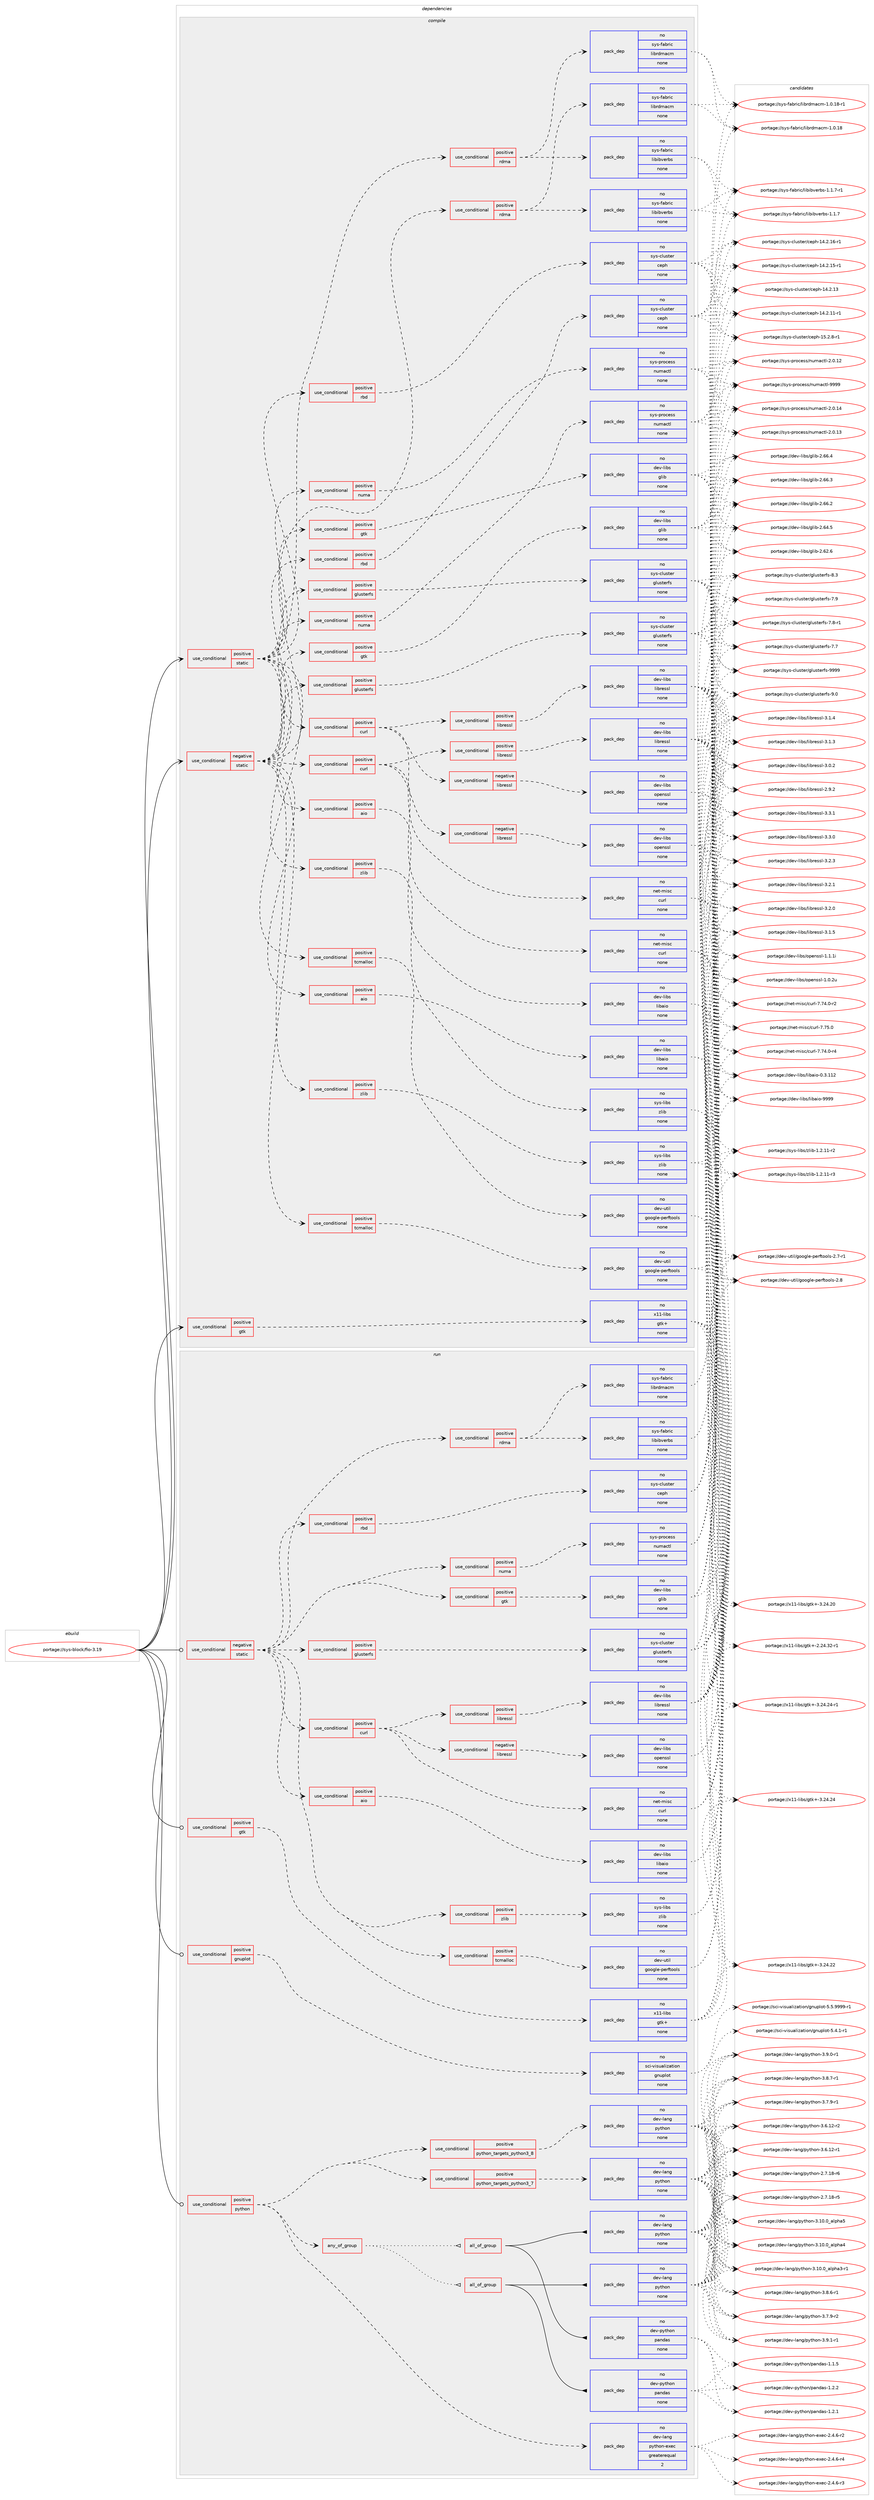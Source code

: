 digraph prolog {

# *************
# Graph options
# *************

newrank=true;
concentrate=true;
compound=true;
graph [rankdir=LR,fontname=Helvetica,fontsize=10,ranksep=1.5];#, ranksep=2.5, nodesep=0.2];
edge  [arrowhead=vee];
node  [fontname=Helvetica,fontsize=10];

# **********
# The ebuild
# **********

subgraph cluster_leftcol {
color=gray;
label=<<i>ebuild</i>>;
id [label="portage://sys-block/fio-3.19", color=red, width=4, href="../sys-block/fio-3.19.svg"];
}

# ****************
# The dependencies
# ****************

subgraph cluster_midcol {
color=gray;
label=<<i>dependencies</i>>;
subgraph cluster_compile {
fillcolor="#eeeeee";
style=filled;
label=<<i>compile</i>>;
subgraph cond2473 {
dependency8454 [label=<<TABLE BORDER="0" CELLBORDER="1" CELLSPACING="0" CELLPADDING="4"><TR><TD ROWSPAN="3" CELLPADDING="10">use_conditional</TD></TR><TR><TD>negative</TD></TR><TR><TD>static</TD></TR></TABLE>>, shape=none, color=red];
subgraph cond2474 {
dependency8455 [label=<<TABLE BORDER="0" CELLBORDER="1" CELLSPACING="0" CELLPADDING="4"><TR><TD ROWSPAN="3" CELLPADDING="10">use_conditional</TD></TR><TR><TD>positive</TD></TR><TR><TD>aio</TD></TR></TABLE>>, shape=none, color=red];
subgraph pack5892 {
dependency8456 [label=<<TABLE BORDER="0" CELLBORDER="1" CELLSPACING="0" CELLPADDING="4" WIDTH="220"><TR><TD ROWSPAN="6" CELLPADDING="30">pack_dep</TD></TR><TR><TD WIDTH="110">no</TD></TR><TR><TD>dev-libs</TD></TR><TR><TD>libaio</TD></TR><TR><TD>none</TD></TR><TR><TD></TD></TR></TABLE>>, shape=none, color=blue];
}
dependency8455:e -> dependency8456:w [weight=20,style="dashed",arrowhead="vee"];
}
dependency8454:e -> dependency8455:w [weight=20,style="dashed",arrowhead="vee"];
subgraph cond2475 {
dependency8457 [label=<<TABLE BORDER="0" CELLBORDER="1" CELLSPACING="0" CELLPADDING="4"><TR><TD ROWSPAN="3" CELLPADDING="10">use_conditional</TD></TR><TR><TD>positive</TD></TR><TR><TD>curl</TD></TR></TABLE>>, shape=none, color=red];
subgraph pack5893 {
dependency8458 [label=<<TABLE BORDER="0" CELLBORDER="1" CELLSPACING="0" CELLPADDING="4" WIDTH="220"><TR><TD ROWSPAN="6" CELLPADDING="30">pack_dep</TD></TR><TR><TD WIDTH="110">no</TD></TR><TR><TD>net-misc</TD></TR><TR><TD>curl</TD></TR><TR><TD>none</TD></TR><TR><TD></TD></TR></TABLE>>, shape=none, color=blue];
}
dependency8457:e -> dependency8458:w [weight=20,style="dashed",arrowhead="vee"];
subgraph cond2476 {
dependency8459 [label=<<TABLE BORDER="0" CELLBORDER="1" CELLSPACING="0" CELLPADDING="4"><TR><TD ROWSPAN="3" CELLPADDING="10">use_conditional</TD></TR><TR><TD>negative</TD></TR><TR><TD>libressl</TD></TR></TABLE>>, shape=none, color=red];
subgraph pack5894 {
dependency8460 [label=<<TABLE BORDER="0" CELLBORDER="1" CELLSPACING="0" CELLPADDING="4" WIDTH="220"><TR><TD ROWSPAN="6" CELLPADDING="30">pack_dep</TD></TR><TR><TD WIDTH="110">no</TD></TR><TR><TD>dev-libs</TD></TR><TR><TD>openssl</TD></TR><TR><TD>none</TD></TR><TR><TD></TD></TR></TABLE>>, shape=none, color=blue];
}
dependency8459:e -> dependency8460:w [weight=20,style="dashed",arrowhead="vee"];
}
dependency8457:e -> dependency8459:w [weight=20,style="dashed",arrowhead="vee"];
subgraph cond2477 {
dependency8461 [label=<<TABLE BORDER="0" CELLBORDER="1" CELLSPACING="0" CELLPADDING="4"><TR><TD ROWSPAN="3" CELLPADDING="10">use_conditional</TD></TR><TR><TD>positive</TD></TR><TR><TD>libressl</TD></TR></TABLE>>, shape=none, color=red];
subgraph pack5895 {
dependency8462 [label=<<TABLE BORDER="0" CELLBORDER="1" CELLSPACING="0" CELLPADDING="4" WIDTH="220"><TR><TD ROWSPAN="6" CELLPADDING="30">pack_dep</TD></TR><TR><TD WIDTH="110">no</TD></TR><TR><TD>dev-libs</TD></TR><TR><TD>libressl</TD></TR><TR><TD>none</TD></TR><TR><TD></TD></TR></TABLE>>, shape=none, color=blue];
}
dependency8461:e -> dependency8462:w [weight=20,style="dashed",arrowhead="vee"];
}
dependency8457:e -> dependency8461:w [weight=20,style="dashed",arrowhead="vee"];
}
dependency8454:e -> dependency8457:w [weight=20,style="dashed",arrowhead="vee"];
subgraph cond2478 {
dependency8463 [label=<<TABLE BORDER="0" CELLBORDER="1" CELLSPACING="0" CELLPADDING="4"><TR><TD ROWSPAN="3" CELLPADDING="10">use_conditional</TD></TR><TR><TD>positive</TD></TR><TR><TD>glusterfs</TD></TR></TABLE>>, shape=none, color=red];
subgraph pack5896 {
dependency8464 [label=<<TABLE BORDER="0" CELLBORDER="1" CELLSPACING="0" CELLPADDING="4" WIDTH="220"><TR><TD ROWSPAN="6" CELLPADDING="30">pack_dep</TD></TR><TR><TD WIDTH="110">no</TD></TR><TR><TD>sys-cluster</TD></TR><TR><TD>glusterfs</TD></TR><TR><TD>none</TD></TR><TR><TD></TD></TR></TABLE>>, shape=none, color=blue];
}
dependency8463:e -> dependency8464:w [weight=20,style="dashed",arrowhead="vee"];
}
dependency8454:e -> dependency8463:w [weight=20,style="dashed",arrowhead="vee"];
subgraph cond2479 {
dependency8465 [label=<<TABLE BORDER="0" CELLBORDER="1" CELLSPACING="0" CELLPADDING="4"><TR><TD ROWSPAN="3" CELLPADDING="10">use_conditional</TD></TR><TR><TD>positive</TD></TR><TR><TD>gtk</TD></TR></TABLE>>, shape=none, color=red];
subgraph pack5897 {
dependency8466 [label=<<TABLE BORDER="0" CELLBORDER="1" CELLSPACING="0" CELLPADDING="4" WIDTH="220"><TR><TD ROWSPAN="6" CELLPADDING="30">pack_dep</TD></TR><TR><TD WIDTH="110">no</TD></TR><TR><TD>dev-libs</TD></TR><TR><TD>glib</TD></TR><TR><TD>none</TD></TR><TR><TD></TD></TR></TABLE>>, shape=none, color=blue];
}
dependency8465:e -> dependency8466:w [weight=20,style="dashed",arrowhead="vee"];
}
dependency8454:e -> dependency8465:w [weight=20,style="dashed",arrowhead="vee"];
subgraph cond2480 {
dependency8467 [label=<<TABLE BORDER="0" CELLBORDER="1" CELLSPACING="0" CELLPADDING="4"><TR><TD ROWSPAN="3" CELLPADDING="10">use_conditional</TD></TR><TR><TD>positive</TD></TR><TR><TD>numa</TD></TR></TABLE>>, shape=none, color=red];
subgraph pack5898 {
dependency8468 [label=<<TABLE BORDER="0" CELLBORDER="1" CELLSPACING="0" CELLPADDING="4" WIDTH="220"><TR><TD ROWSPAN="6" CELLPADDING="30">pack_dep</TD></TR><TR><TD WIDTH="110">no</TD></TR><TR><TD>sys-process</TD></TR><TR><TD>numactl</TD></TR><TR><TD>none</TD></TR><TR><TD></TD></TR></TABLE>>, shape=none, color=blue];
}
dependency8467:e -> dependency8468:w [weight=20,style="dashed",arrowhead="vee"];
}
dependency8454:e -> dependency8467:w [weight=20,style="dashed",arrowhead="vee"];
subgraph cond2481 {
dependency8469 [label=<<TABLE BORDER="0" CELLBORDER="1" CELLSPACING="0" CELLPADDING="4"><TR><TD ROWSPAN="3" CELLPADDING="10">use_conditional</TD></TR><TR><TD>positive</TD></TR><TR><TD>rbd</TD></TR></TABLE>>, shape=none, color=red];
subgraph pack5899 {
dependency8470 [label=<<TABLE BORDER="0" CELLBORDER="1" CELLSPACING="0" CELLPADDING="4" WIDTH="220"><TR><TD ROWSPAN="6" CELLPADDING="30">pack_dep</TD></TR><TR><TD WIDTH="110">no</TD></TR><TR><TD>sys-cluster</TD></TR><TR><TD>ceph</TD></TR><TR><TD>none</TD></TR><TR><TD></TD></TR></TABLE>>, shape=none, color=blue];
}
dependency8469:e -> dependency8470:w [weight=20,style="dashed",arrowhead="vee"];
}
dependency8454:e -> dependency8469:w [weight=20,style="dashed",arrowhead="vee"];
subgraph cond2482 {
dependency8471 [label=<<TABLE BORDER="0" CELLBORDER="1" CELLSPACING="0" CELLPADDING="4"><TR><TD ROWSPAN="3" CELLPADDING="10">use_conditional</TD></TR><TR><TD>positive</TD></TR><TR><TD>rdma</TD></TR></TABLE>>, shape=none, color=red];
subgraph pack5900 {
dependency8472 [label=<<TABLE BORDER="0" CELLBORDER="1" CELLSPACING="0" CELLPADDING="4" WIDTH="220"><TR><TD ROWSPAN="6" CELLPADDING="30">pack_dep</TD></TR><TR><TD WIDTH="110">no</TD></TR><TR><TD>sys-fabric</TD></TR><TR><TD>libibverbs</TD></TR><TR><TD>none</TD></TR><TR><TD></TD></TR></TABLE>>, shape=none, color=blue];
}
dependency8471:e -> dependency8472:w [weight=20,style="dashed",arrowhead="vee"];
subgraph pack5901 {
dependency8473 [label=<<TABLE BORDER="0" CELLBORDER="1" CELLSPACING="0" CELLPADDING="4" WIDTH="220"><TR><TD ROWSPAN="6" CELLPADDING="30">pack_dep</TD></TR><TR><TD WIDTH="110">no</TD></TR><TR><TD>sys-fabric</TD></TR><TR><TD>librdmacm</TD></TR><TR><TD>none</TD></TR><TR><TD></TD></TR></TABLE>>, shape=none, color=blue];
}
dependency8471:e -> dependency8473:w [weight=20,style="dashed",arrowhead="vee"];
}
dependency8454:e -> dependency8471:w [weight=20,style="dashed",arrowhead="vee"];
subgraph cond2483 {
dependency8474 [label=<<TABLE BORDER="0" CELLBORDER="1" CELLSPACING="0" CELLPADDING="4"><TR><TD ROWSPAN="3" CELLPADDING="10">use_conditional</TD></TR><TR><TD>positive</TD></TR><TR><TD>tcmalloc</TD></TR></TABLE>>, shape=none, color=red];
subgraph pack5902 {
dependency8475 [label=<<TABLE BORDER="0" CELLBORDER="1" CELLSPACING="0" CELLPADDING="4" WIDTH="220"><TR><TD ROWSPAN="6" CELLPADDING="30">pack_dep</TD></TR><TR><TD WIDTH="110">no</TD></TR><TR><TD>dev-util</TD></TR><TR><TD>google-perftools</TD></TR><TR><TD>none</TD></TR><TR><TD></TD></TR></TABLE>>, shape=none, color=blue];
}
dependency8474:e -> dependency8475:w [weight=20,style="dashed",arrowhead="vee"];
}
dependency8454:e -> dependency8474:w [weight=20,style="dashed",arrowhead="vee"];
subgraph cond2484 {
dependency8476 [label=<<TABLE BORDER="0" CELLBORDER="1" CELLSPACING="0" CELLPADDING="4"><TR><TD ROWSPAN="3" CELLPADDING="10">use_conditional</TD></TR><TR><TD>positive</TD></TR><TR><TD>zlib</TD></TR></TABLE>>, shape=none, color=red];
subgraph pack5903 {
dependency8477 [label=<<TABLE BORDER="0" CELLBORDER="1" CELLSPACING="0" CELLPADDING="4" WIDTH="220"><TR><TD ROWSPAN="6" CELLPADDING="30">pack_dep</TD></TR><TR><TD WIDTH="110">no</TD></TR><TR><TD>sys-libs</TD></TR><TR><TD>zlib</TD></TR><TR><TD>none</TD></TR><TR><TD></TD></TR></TABLE>>, shape=none, color=blue];
}
dependency8476:e -> dependency8477:w [weight=20,style="dashed",arrowhead="vee"];
}
dependency8454:e -> dependency8476:w [weight=20,style="dashed",arrowhead="vee"];
}
id:e -> dependency8454:w [weight=20,style="solid",arrowhead="vee"];
subgraph cond2485 {
dependency8478 [label=<<TABLE BORDER="0" CELLBORDER="1" CELLSPACING="0" CELLPADDING="4"><TR><TD ROWSPAN="3" CELLPADDING="10">use_conditional</TD></TR><TR><TD>positive</TD></TR><TR><TD>gtk</TD></TR></TABLE>>, shape=none, color=red];
subgraph pack5904 {
dependency8479 [label=<<TABLE BORDER="0" CELLBORDER="1" CELLSPACING="0" CELLPADDING="4" WIDTH="220"><TR><TD ROWSPAN="6" CELLPADDING="30">pack_dep</TD></TR><TR><TD WIDTH="110">no</TD></TR><TR><TD>x11-libs</TD></TR><TR><TD>gtk+</TD></TR><TR><TD>none</TD></TR><TR><TD></TD></TR></TABLE>>, shape=none, color=blue];
}
dependency8478:e -> dependency8479:w [weight=20,style="dashed",arrowhead="vee"];
}
id:e -> dependency8478:w [weight=20,style="solid",arrowhead="vee"];
subgraph cond2486 {
dependency8480 [label=<<TABLE BORDER="0" CELLBORDER="1" CELLSPACING="0" CELLPADDING="4"><TR><TD ROWSPAN="3" CELLPADDING="10">use_conditional</TD></TR><TR><TD>positive</TD></TR><TR><TD>static</TD></TR></TABLE>>, shape=none, color=red];
subgraph cond2487 {
dependency8481 [label=<<TABLE BORDER="0" CELLBORDER="1" CELLSPACING="0" CELLPADDING="4"><TR><TD ROWSPAN="3" CELLPADDING="10">use_conditional</TD></TR><TR><TD>positive</TD></TR><TR><TD>aio</TD></TR></TABLE>>, shape=none, color=red];
subgraph pack5905 {
dependency8482 [label=<<TABLE BORDER="0" CELLBORDER="1" CELLSPACING="0" CELLPADDING="4" WIDTH="220"><TR><TD ROWSPAN="6" CELLPADDING="30">pack_dep</TD></TR><TR><TD WIDTH="110">no</TD></TR><TR><TD>dev-libs</TD></TR><TR><TD>libaio</TD></TR><TR><TD>none</TD></TR><TR><TD></TD></TR></TABLE>>, shape=none, color=blue];
}
dependency8481:e -> dependency8482:w [weight=20,style="dashed",arrowhead="vee"];
}
dependency8480:e -> dependency8481:w [weight=20,style="dashed",arrowhead="vee"];
subgraph cond2488 {
dependency8483 [label=<<TABLE BORDER="0" CELLBORDER="1" CELLSPACING="0" CELLPADDING="4"><TR><TD ROWSPAN="3" CELLPADDING="10">use_conditional</TD></TR><TR><TD>positive</TD></TR><TR><TD>curl</TD></TR></TABLE>>, shape=none, color=red];
subgraph pack5906 {
dependency8484 [label=<<TABLE BORDER="0" CELLBORDER="1" CELLSPACING="0" CELLPADDING="4" WIDTH="220"><TR><TD ROWSPAN="6" CELLPADDING="30">pack_dep</TD></TR><TR><TD WIDTH="110">no</TD></TR><TR><TD>net-misc</TD></TR><TR><TD>curl</TD></TR><TR><TD>none</TD></TR><TR><TD></TD></TR></TABLE>>, shape=none, color=blue];
}
dependency8483:e -> dependency8484:w [weight=20,style="dashed",arrowhead="vee"];
subgraph cond2489 {
dependency8485 [label=<<TABLE BORDER="0" CELLBORDER="1" CELLSPACING="0" CELLPADDING="4"><TR><TD ROWSPAN="3" CELLPADDING="10">use_conditional</TD></TR><TR><TD>negative</TD></TR><TR><TD>libressl</TD></TR></TABLE>>, shape=none, color=red];
subgraph pack5907 {
dependency8486 [label=<<TABLE BORDER="0" CELLBORDER="1" CELLSPACING="0" CELLPADDING="4" WIDTH="220"><TR><TD ROWSPAN="6" CELLPADDING="30">pack_dep</TD></TR><TR><TD WIDTH="110">no</TD></TR><TR><TD>dev-libs</TD></TR><TR><TD>openssl</TD></TR><TR><TD>none</TD></TR><TR><TD></TD></TR></TABLE>>, shape=none, color=blue];
}
dependency8485:e -> dependency8486:w [weight=20,style="dashed",arrowhead="vee"];
}
dependency8483:e -> dependency8485:w [weight=20,style="dashed",arrowhead="vee"];
subgraph cond2490 {
dependency8487 [label=<<TABLE BORDER="0" CELLBORDER="1" CELLSPACING="0" CELLPADDING="4"><TR><TD ROWSPAN="3" CELLPADDING="10">use_conditional</TD></TR><TR><TD>positive</TD></TR><TR><TD>libressl</TD></TR></TABLE>>, shape=none, color=red];
subgraph pack5908 {
dependency8488 [label=<<TABLE BORDER="0" CELLBORDER="1" CELLSPACING="0" CELLPADDING="4" WIDTH="220"><TR><TD ROWSPAN="6" CELLPADDING="30">pack_dep</TD></TR><TR><TD WIDTH="110">no</TD></TR><TR><TD>dev-libs</TD></TR><TR><TD>libressl</TD></TR><TR><TD>none</TD></TR><TR><TD></TD></TR></TABLE>>, shape=none, color=blue];
}
dependency8487:e -> dependency8488:w [weight=20,style="dashed",arrowhead="vee"];
}
dependency8483:e -> dependency8487:w [weight=20,style="dashed",arrowhead="vee"];
}
dependency8480:e -> dependency8483:w [weight=20,style="dashed",arrowhead="vee"];
subgraph cond2491 {
dependency8489 [label=<<TABLE BORDER="0" CELLBORDER="1" CELLSPACING="0" CELLPADDING="4"><TR><TD ROWSPAN="3" CELLPADDING="10">use_conditional</TD></TR><TR><TD>positive</TD></TR><TR><TD>glusterfs</TD></TR></TABLE>>, shape=none, color=red];
subgraph pack5909 {
dependency8490 [label=<<TABLE BORDER="0" CELLBORDER="1" CELLSPACING="0" CELLPADDING="4" WIDTH="220"><TR><TD ROWSPAN="6" CELLPADDING="30">pack_dep</TD></TR><TR><TD WIDTH="110">no</TD></TR><TR><TD>sys-cluster</TD></TR><TR><TD>glusterfs</TD></TR><TR><TD>none</TD></TR><TR><TD></TD></TR></TABLE>>, shape=none, color=blue];
}
dependency8489:e -> dependency8490:w [weight=20,style="dashed",arrowhead="vee"];
}
dependency8480:e -> dependency8489:w [weight=20,style="dashed",arrowhead="vee"];
subgraph cond2492 {
dependency8491 [label=<<TABLE BORDER="0" CELLBORDER="1" CELLSPACING="0" CELLPADDING="4"><TR><TD ROWSPAN="3" CELLPADDING="10">use_conditional</TD></TR><TR><TD>positive</TD></TR><TR><TD>gtk</TD></TR></TABLE>>, shape=none, color=red];
subgraph pack5910 {
dependency8492 [label=<<TABLE BORDER="0" CELLBORDER="1" CELLSPACING="0" CELLPADDING="4" WIDTH="220"><TR><TD ROWSPAN="6" CELLPADDING="30">pack_dep</TD></TR><TR><TD WIDTH="110">no</TD></TR><TR><TD>dev-libs</TD></TR><TR><TD>glib</TD></TR><TR><TD>none</TD></TR><TR><TD></TD></TR></TABLE>>, shape=none, color=blue];
}
dependency8491:e -> dependency8492:w [weight=20,style="dashed",arrowhead="vee"];
}
dependency8480:e -> dependency8491:w [weight=20,style="dashed",arrowhead="vee"];
subgraph cond2493 {
dependency8493 [label=<<TABLE BORDER="0" CELLBORDER="1" CELLSPACING="0" CELLPADDING="4"><TR><TD ROWSPAN="3" CELLPADDING="10">use_conditional</TD></TR><TR><TD>positive</TD></TR><TR><TD>numa</TD></TR></TABLE>>, shape=none, color=red];
subgraph pack5911 {
dependency8494 [label=<<TABLE BORDER="0" CELLBORDER="1" CELLSPACING="0" CELLPADDING="4" WIDTH="220"><TR><TD ROWSPAN="6" CELLPADDING="30">pack_dep</TD></TR><TR><TD WIDTH="110">no</TD></TR><TR><TD>sys-process</TD></TR><TR><TD>numactl</TD></TR><TR><TD>none</TD></TR><TR><TD></TD></TR></TABLE>>, shape=none, color=blue];
}
dependency8493:e -> dependency8494:w [weight=20,style="dashed",arrowhead="vee"];
}
dependency8480:e -> dependency8493:w [weight=20,style="dashed",arrowhead="vee"];
subgraph cond2494 {
dependency8495 [label=<<TABLE BORDER="0" CELLBORDER="1" CELLSPACING="0" CELLPADDING="4"><TR><TD ROWSPAN="3" CELLPADDING="10">use_conditional</TD></TR><TR><TD>positive</TD></TR><TR><TD>rbd</TD></TR></TABLE>>, shape=none, color=red];
subgraph pack5912 {
dependency8496 [label=<<TABLE BORDER="0" CELLBORDER="1" CELLSPACING="0" CELLPADDING="4" WIDTH="220"><TR><TD ROWSPAN="6" CELLPADDING="30">pack_dep</TD></TR><TR><TD WIDTH="110">no</TD></TR><TR><TD>sys-cluster</TD></TR><TR><TD>ceph</TD></TR><TR><TD>none</TD></TR><TR><TD></TD></TR></TABLE>>, shape=none, color=blue];
}
dependency8495:e -> dependency8496:w [weight=20,style="dashed",arrowhead="vee"];
}
dependency8480:e -> dependency8495:w [weight=20,style="dashed",arrowhead="vee"];
subgraph cond2495 {
dependency8497 [label=<<TABLE BORDER="0" CELLBORDER="1" CELLSPACING="0" CELLPADDING="4"><TR><TD ROWSPAN="3" CELLPADDING="10">use_conditional</TD></TR><TR><TD>positive</TD></TR><TR><TD>rdma</TD></TR></TABLE>>, shape=none, color=red];
subgraph pack5913 {
dependency8498 [label=<<TABLE BORDER="0" CELLBORDER="1" CELLSPACING="0" CELLPADDING="4" WIDTH="220"><TR><TD ROWSPAN="6" CELLPADDING="30">pack_dep</TD></TR><TR><TD WIDTH="110">no</TD></TR><TR><TD>sys-fabric</TD></TR><TR><TD>libibverbs</TD></TR><TR><TD>none</TD></TR><TR><TD></TD></TR></TABLE>>, shape=none, color=blue];
}
dependency8497:e -> dependency8498:w [weight=20,style="dashed",arrowhead="vee"];
subgraph pack5914 {
dependency8499 [label=<<TABLE BORDER="0" CELLBORDER="1" CELLSPACING="0" CELLPADDING="4" WIDTH="220"><TR><TD ROWSPAN="6" CELLPADDING="30">pack_dep</TD></TR><TR><TD WIDTH="110">no</TD></TR><TR><TD>sys-fabric</TD></TR><TR><TD>librdmacm</TD></TR><TR><TD>none</TD></TR><TR><TD></TD></TR></TABLE>>, shape=none, color=blue];
}
dependency8497:e -> dependency8499:w [weight=20,style="dashed",arrowhead="vee"];
}
dependency8480:e -> dependency8497:w [weight=20,style="dashed",arrowhead="vee"];
subgraph cond2496 {
dependency8500 [label=<<TABLE BORDER="0" CELLBORDER="1" CELLSPACING="0" CELLPADDING="4"><TR><TD ROWSPAN="3" CELLPADDING="10">use_conditional</TD></TR><TR><TD>positive</TD></TR><TR><TD>tcmalloc</TD></TR></TABLE>>, shape=none, color=red];
subgraph pack5915 {
dependency8501 [label=<<TABLE BORDER="0" CELLBORDER="1" CELLSPACING="0" CELLPADDING="4" WIDTH="220"><TR><TD ROWSPAN="6" CELLPADDING="30">pack_dep</TD></TR><TR><TD WIDTH="110">no</TD></TR><TR><TD>dev-util</TD></TR><TR><TD>google-perftools</TD></TR><TR><TD>none</TD></TR><TR><TD></TD></TR></TABLE>>, shape=none, color=blue];
}
dependency8500:e -> dependency8501:w [weight=20,style="dashed",arrowhead="vee"];
}
dependency8480:e -> dependency8500:w [weight=20,style="dashed",arrowhead="vee"];
subgraph cond2497 {
dependency8502 [label=<<TABLE BORDER="0" CELLBORDER="1" CELLSPACING="0" CELLPADDING="4"><TR><TD ROWSPAN="3" CELLPADDING="10">use_conditional</TD></TR><TR><TD>positive</TD></TR><TR><TD>zlib</TD></TR></TABLE>>, shape=none, color=red];
subgraph pack5916 {
dependency8503 [label=<<TABLE BORDER="0" CELLBORDER="1" CELLSPACING="0" CELLPADDING="4" WIDTH="220"><TR><TD ROWSPAN="6" CELLPADDING="30">pack_dep</TD></TR><TR><TD WIDTH="110">no</TD></TR><TR><TD>sys-libs</TD></TR><TR><TD>zlib</TD></TR><TR><TD>none</TD></TR><TR><TD></TD></TR></TABLE>>, shape=none, color=blue];
}
dependency8502:e -> dependency8503:w [weight=20,style="dashed",arrowhead="vee"];
}
dependency8480:e -> dependency8502:w [weight=20,style="dashed",arrowhead="vee"];
}
id:e -> dependency8480:w [weight=20,style="solid",arrowhead="vee"];
}
subgraph cluster_compileandrun {
fillcolor="#eeeeee";
style=filled;
label=<<i>compile and run</i>>;
}
subgraph cluster_run {
fillcolor="#eeeeee";
style=filled;
label=<<i>run</i>>;
subgraph cond2498 {
dependency8504 [label=<<TABLE BORDER="0" CELLBORDER="1" CELLSPACING="0" CELLPADDING="4"><TR><TD ROWSPAN="3" CELLPADDING="10">use_conditional</TD></TR><TR><TD>negative</TD></TR><TR><TD>static</TD></TR></TABLE>>, shape=none, color=red];
subgraph cond2499 {
dependency8505 [label=<<TABLE BORDER="0" CELLBORDER="1" CELLSPACING="0" CELLPADDING="4"><TR><TD ROWSPAN="3" CELLPADDING="10">use_conditional</TD></TR><TR><TD>positive</TD></TR><TR><TD>aio</TD></TR></TABLE>>, shape=none, color=red];
subgraph pack5917 {
dependency8506 [label=<<TABLE BORDER="0" CELLBORDER="1" CELLSPACING="0" CELLPADDING="4" WIDTH="220"><TR><TD ROWSPAN="6" CELLPADDING="30">pack_dep</TD></TR><TR><TD WIDTH="110">no</TD></TR><TR><TD>dev-libs</TD></TR><TR><TD>libaio</TD></TR><TR><TD>none</TD></TR><TR><TD></TD></TR></TABLE>>, shape=none, color=blue];
}
dependency8505:e -> dependency8506:w [weight=20,style="dashed",arrowhead="vee"];
}
dependency8504:e -> dependency8505:w [weight=20,style="dashed",arrowhead="vee"];
subgraph cond2500 {
dependency8507 [label=<<TABLE BORDER="0" CELLBORDER="1" CELLSPACING="0" CELLPADDING="4"><TR><TD ROWSPAN="3" CELLPADDING="10">use_conditional</TD></TR><TR><TD>positive</TD></TR><TR><TD>curl</TD></TR></TABLE>>, shape=none, color=red];
subgraph pack5918 {
dependency8508 [label=<<TABLE BORDER="0" CELLBORDER="1" CELLSPACING="0" CELLPADDING="4" WIDTH="220"><TR><TD ROWSPAN="6" CELLPADDING="30">pack_dep</TD></TR><TR><TD WIDTH="110">no</TD></TR><TR><TD>net-misc</TD></TR><TR><TD>curl</TD></TR><TR><TD>none</TD></TR><TR><TD></TD></TR></TABLE>>, shape=none, color=blue];
}
dependency8507:e -> dependency8508:w [weight=20,style="dashed",arrowhead="vee"];
subgraph cond2501 {
dependency8509 [label=<<TABLE BORDER="0" CELLBORDER="1" CELLSPACING="0" CELLPADDING="4"><TR><TD ROWSPAN="3" CELLPADDING="10">use_conditional</TD></TR><TR><TD>negative</TD></TR><TR><TD>libressl</TD></TR></TABLE>>, shape=none, color=red];
subgraph pack5919 {
dependency8510 [label=<<TABLE BORDER="0" CELLBORDER="1" CELLSPACING="0" CELLPADDING="4" WIDTH="220"><TR><TD ROWSPAN="6" CELLPADDING="30">pack_dep</TD></TR><TR><TD WIDTH="110">no</TD></TR><TR><TD>dev-libs</TD></TR><TR><TD>openssl</TD></TR><TR><TD>none</TD></TR><TR><TD></TD></TR></TABLE>>, shape=none, color=blue];
}
dependency8509:e -> dependency8510:w [weight=20,style="dashed",arrowhead="vee"];
}
dependency8507:e -> dependency8509:w [weight=20,style="dashed",arrowhead="vee"];
subgraph cond2502 {
dependency8511 [label=<<TABLE BORDER="0" CELLBORDER="1" CELLSPACING="0" CELLPADDING="4"><TR><TD ROWSPAN="3" CELLPADDING="10">use_conditional</TD></TR><TR><TD>positive</TD></TR><TR><TD>libressl</TD></TR></TABLE>>, shape=none, color=red];
subgraph pack5920 {
dependency8512 [label=<<TABLE BORDER="0" CELLBORDER="1" CELLSPACING="0" CELLPADDING="4" WIDTH="220"><TR><TD ROWSPAN="6" CELLPADDING="30">pack_dep</TD></TR><TR><TD WIDTH="110">no</TD></TR><TR><TD>dev-libs</TD></TR><TR><TD>libressl</TD></TR><TR><TD>none</TD></TR><TR><TD></TD></TR></TABLE>>, shape=none, color=blue];
}
dependency8511:e -> dependency8512:w [weight=20,style="dashed",arrowhead="vee"];
}
dependency8507:e -> dependency8511:w [weight=20,style="dashed",arrowhead="vee"];
}
dependency8504:e -> dependency8507:w [weight=20,style="dashed",arrowhead="vee"];
subgraph cond2503 {
dependency8513 [label=<<TABLE BORDER="0" CELLBORDER="1" CELLSPACING="0" CELLPADDING="4"><TR><TD ROWSPAN="3" CELLPADDING="10">use_conditional</TD></TR><TR><TD>positive</TD></TR><TR><TD>glusterfs</TD></TR></TABLE>>, shape=none, color=red];
subgraph pack5921 {
dependency8514 [label=<<TABLE BORDER="0" CELLBORDER="1" CELLSPACING="0" CELLPADDING="4" WIDTH="220"><TR><TD ROWSPAN="6" CELLPADDING="30">pack_dep</TD></TR><TR><TD WIDTH="110">no</TD></TR><TR><TD>sys-cluster</TD></TR><TR><TD>glusterfs</TD></TR><TR><TD>none</TD></TR><TR><TD></TD></TR></TABLE>>, shape=none, color=blue];
}
dependency8513:e -> dependency8514:w [weight=20,style="dashed",arrowhead="vee"];
}
dependency8504:e -> dependency8513:w [weight=20,style="dashed",arrowhead="vee"];
subgraph cond2504 {
dependency8515 [label=<<TABLE BORDER="0" CELLBORDER="1" CELLSPACING="0" CELLPADDING="4"><TR><TD ROWSPAN="3" CELLPADDING="10">use_conditional</TD></TR><TR><TD>positive</TD></TR><TR><TD>gtk</TD></TR></TABLE>>, shape=none, color=red];
subgraph pack5922 {
dependency8516 [label=<<TABLE BORDER="0" CELLBORDER="1" CELLSPACING="0" CELLPADDING="4" WIDTH="220"><TR><TD ROWSPAN="6" CELLPADDING="30">pack_dep</TD></TR><TR><TD WIDTH="110">no</TD></TR><TR><TD>dev-libs</TD></TR><TR><TD>glib</TD></TR><TR><TD>none</TD></TR><TR><TD></TD></TR></TABLE>>, shape=none, color=blue];
}
dependency8515:e -> dependency8516:w [weight=20,style="dashed",arrowhead="vee"];
}
dependency8504:e -> dependency8515:w [weight=20,style="dashed",arrowhead="vee"];
subgraph cond2505 {
dependency8517 [label=<<TABLE BORDER="0" CELLBORDER="1" CELLSPACING="0" CELLPADDING="4"><TR><TD ROWSPAN="3" CELLPADDING="10">use_conditional</TD></TR><TR><TD>positive</TD></TR><TR><TD>numa</TD></TR></TABLE>>, shape=none, color=red];
subgraph pack5923 {
dependency8518 [label=<<TABLE BORDER="0" CELLBORDER="1" CELLSPACING="0" CELLPADDING="4" WIDTH="220"><TR><TD ROWSPAN="6" CELLPADDING="30">pack_dep</TD></TR><TR><TD WIDTH="110">no</TD></TR><TR><TD>sys-process</TD></TR><TR><TD>numactl</TD></TR><TR><TD>none</TD></TR><TR><TD></TD></TR></TABLE>>, shape=none, color=blue];
}
dependency8517:e -> dependency8518:w [weight=20,style="dashed",arrowhead="vee"];
}
dependency8504:e -> dependency8517:w [weight=20,style="dashed",arrowhead="vee"];
subgraph cond2506 {
dependency8519 [label=<<TABLE BORDER="0" CELLBORDER="1" CELLSPACING="0" CELLPADDING="4"><TR><TD ROWSPAN="3" CELLPADDING="10">use_conditional</TD></TR><TR><TD>positive</TD></TR><TR><TD>rbd</TD></TR></TABLE>>, shape=none, color=red];
subgraph pack5924 {
dependency8520 [label=<<TABLE BORDER="0" CELLBORDER="1" CELLSPACING="0" CELLPADDING="4" WIDTH="220"><TR><TD ROWSPAN="6" CELLPADDING="30">pack_dep</TD></TR><TR><TD WIDTH="110">no</TD></TR><TR><TD>sys-cluster</TD></TR><TR><TD>ceph</TD></TR><TR><TD>none</TD></TR><TR><TD></TD></TR></TABLE>>, shape=none, color=blue];
}
dependency8519:e -> dependency8520:w [weight=20,style="dashed",arrowhead="vee"];
}
dependency8504:e -> dependency8519:w [weight=20,style="dashed",arrowhead="vee"];
subgraph cond2507 {
dependency8521 [label=<<TABLE BORDER="0" CELLBORDER="1" CELLSPACING="0" CELLPADDING="4"><TR><TD ROWSPAN="3" CELLPADDING="10">use_conditional</TD></TR><TR><TD>positive</TD></TR><TR><TD>rdma</TD></TR></TABLE>>, shape=none, color=red];
subgraph pack5925 {
dependency8522 [label=<<TABLE BORDER="0" CELLBORDER="1" CELLSPACING="0" CELLPADDING="4" WIDTH="220"><TR><TD ROWSPAN="6" CELLPADDING="30">pack_dep</TD></TR><TR><TD WIDTH="110">no</TD></TR><TR><TD>sys-fabric</TD></TR><TR><TD>libibverbs</TD></TR><TR><TD>none</TD></TR><TR><TD></TD></TR></TABLE>>, shape=none, color=blue];
}
dependency8521:e -> dependency8522:w [weight=20,style="dashed",arrowhead="vee"];
subgraph pack5926 {
dependency8523 [label=<<TABLE BORDER="0" CELLBORDER="1" CELLSPACING="0" CELLPADDING="4" WIDTH="220"><TR><TD ROWSPAN="6" CELLPADDING="30">pack_dep</TD></TR><TR><TD WIDTH="110">no</TD></TR><TR><TD>sys-fabric</TD></TR><TR><TD>librdmacm</TD></TR><TR><TD>none</TD></TR><TR><TD></TD></TR></TABLE>>, shape=none, color=blue];
}
dependency8521:e -> dependency8523:w [weight=20,style="dashed",arrowhead="vee"];
}
dependency8504:e -> dependency8521:w [weight=20,style="dashed",arrowhead="vee"];
subgraph cond2508 {
dependency8524 [label=<<TABLE BORDER="0" CELLBORDER="1" CELLSPACING="0" CELLPADDING="4"><TR><TD ROWSPAN="3" CELLPADDING="10">use_conditional</TD></TR><TR><TD>positive</TD></TR><TR><TD>tcmalloc</TD></TR></TABLE>>, shape=none, color=red];
subgraph pack5927 {
dependency8525 [label=<<TABLE BORDER="0" CELLBORDER="1" CELLSPACING="0" CELLPADDING="4" WIDTH="220"><TR><TD ROWSPAN="6" CELLPADDING="30">pack_dep</TD></TR><TR><TD WIDTH="110">no</TD></TR><TR><TD>dev-util</TD></TR><TR><TD>google-perftools</TD></TR><TR><TD>none</TD></TR><TR><TD></TD></TR></TABLE>>, shape=none, color=blue];
}
dependency8524:e -> dependency8525:w [weight=20,style="dashed",arrowhead="vee"];
}
dependency8504:e -> dependency8524:w [weight=20,style="dashed",arrowhead="vee"];
subgraph cond2509 {
dependency8526 [label=<<TABLE BORDER="0" CELLBORDER="1" CELLSPACING="0" CELLPADDING="4"><TR><TD ROWSPAN="3" CELLPADDING="10">use_conditional</TD></TR><TR><TD>positive</TD></TR><TR><TD>zlib</TD></TR></TABLE>>, shape=none, color=red];
subgraph pack5928 {
dependency8527 [label=<<TABLE BORDER="0" CELLBORDER="1" CELLSPACING="0" CELLPADDING="4" WIDTH="220"><TR><TD ROWSPAN="6" CELLPADDING="30">pack_dep</TD></TR><TR><TD WIDTH="110">no</TD></TR><TR><TD>sys-libs</TD></TR><TR><TD>zlib</TD></TR><TR><TD>none</TD></TR><TR><TD></TD></TR></TABLE>>, shape=none, color=blue];
}
dependency8526:e -> dependency8527:w [weight=20,style="dashed",arrowhead="vee"];
}
dependency8504:e -> dependency8526:w [weight=20,style="dashed",arrowhead="vee"];
}
id:e -> dependency8504:w [weight=20,style="solid",arrowhead="odot"];
subgraph cond2510 {
dependency8528 [label=<<TABLE BORDER="0" CELLBORDER="1" CELLSPACING="0" CELLPADDING="4"><TR><TD ROWSPAN="3" CELLPADDING="10">use_conditional</TD></TR><TR><TD>positive</TD></TR><TR><TD>gnuplot</TD></TR></TABLE>>, shape=none, color=red];
subgraph pack5929 {
dependency8529 [label=<<TABLE BORDER="0" CELLBORDER="1" CELLSPACING="0" CELLPADDING="4" WIDTH="220"><TR><TD ROWSPAN="6" CELLPADDING="30">pack_dep</TD></TR><TR><TD WIDTH="110">no</TD></TR><TR><TD>sci-visualization</TD></TR><TR><TD>gnuplot</TD></TR><TR><TD>none</TD></TR><TR><TD></TD></TR></TABLE>>, shape=none, color=blue];
}
dependency8528:e -> dependency8529:w [weight=20,style="dashed",arrowhead="vee"];
}
id:e -> dependency8528:w [weight=20,style="solid",arrowhead="odot"];
subgraph cond2511 {
dependency8530 [label=<<TABLE BORDER="0" CELLBORDER="1" CELLSPACING="0" CELLPADDING="4"><TR><TD ROWSPAN="3" CELLPADDING="10">use_conditional</TD></TR><TR><TD>positive</TD></TR><TR><TD>gtk</TD></TR></TABLE>>, shape=none, color=red];
subgraph pack5930 {
dependency8531 [label=<<TABLE BORDER="0" CELLBORDER="1" CELLSPACING="0" CELLPADDING="4" WIDTH="220"><TR><TD ROWSPAN="6" CELLPADDING="30">pack_dep</TD></TR><TR><TD WIDTH="110">no</TD></TR><TR><TD>x11-libs</TD></TR><TR><TD>gtk+</TD></TR><TR><TD>none</TD></TR><TR><TD></TD></TR></TABLE>>, shape=none, color=blue];
}
dependency8530:e -> dependency8531:w [weight=20,style="dashed",arrowhead="vee"];
}
id:e -> dependency8530:w [weight=20,style="solid",arrowhead="odot"];
subgraph cond2512 {
dependency8532 [label=<<TABLE BORDER="0" CELLBORDER="1" CELLSPACING="0" CELLPADDING="4"><TR><TD ROWSPAN="3" CELLPADDING="10">use_conditional</TD></TR><TR><TD>positive</TD></TR><TR><TD>python</TD></TR></TABLE>>, shape=none, color=red];
subgraph cond2513 {
dependency8533 [label=<<TABLE BORDER="0" CELLBORDER="1" CELLSPACING="0" CELLPADDING="4"><TR><TD ROWSPAN="3" CELLPADDING="10">use_conditional</TD></TR><TR><TD>positive</TD></TR><TR><TD>python_targets_python3_7</TD></TR></TABLE>>, shape=none, color=red];
subgraph pack5931 {
dependency8534 [label=<<TABLE BORDER="0" CELLBORDER="1" CELLSPACING="0" CELLPADDING="4" WIDTH="220"><TR><TD ROWSPAN="6" CELLPADDING="30">pack_dep</TD></TR><TR><TD WIDTH="110">no</TD></TR><TR><TD>dev-lang</TD></TR><TR><TD>python</TD></TR><TR><TD>none</TD></TR><TR><TD></TD></TR></TABLE>>, shape=none, color=blue];
}
dependency8533:e -> dependency8534:w [weight=20,style="dashed",arrowhead="vee"];
}
dependency8532:e -> dependency8533:w [weight=20,style="dashed",arrowhead="vee"];
subgraph cond2514 {
dependency8535 [label=<<TABLE BORDER="0" CELLBORDER="1" CELLSPACING="0" CELLPADDING="4"><TR><TD ROWSPAN="3" CELLPADDING="10">use_conditional</TD></TR><TR><TD>positive</TD></TR><TR><TD>python_targets_python3_8</TD></TR></TABLE>>, shape=none, color=red];
subgraph pack5932 {
dependency8536 [label=<<TABLE BORDER="0" CELLBORDER="1" CELLSPACING="0" CELLPADDING="4" WIDTH="220"><TR><TD ROWSPAN="6" CELLPADDING="30">pack_dep</TD></TR><TR><TD WIDTH="110">no</TD></TR><TR><TD>dev-lang</TD></TR><TR><TD>python</TD></TR><TR><TD>none</TD></TR><TR><TD></TD></TR></TABLE>>, shape=none, color=blue];
}
dependency8535:e -> dependency8536:w [weight=20,style="dashed",arrowhead="vee"];
}
dependency8532:e -> dependency8535:w [weight=20,style="dashed",arrowhead="vee"];
subgraph pack5933 {
dependency8537 [label=<<TABLE BORDER="0" CELLBORDER="1" CELLSPACING="0" CELLPADDING="4" WIDTH="220"><TR><TD ROWSPAN="6" CELLPADDING="30">pack_dep</TD></TR><TR><TD WIDTH="110">no</TD></TR><TR><TD>dev-lang</TD></TR><TR><TD>python-exec</TD></TR><TR><TD>greaterequal</TD></TR><TR><TD>2</TD></TR></TABLE>>, shape=none, color=blue];
}
dependency8532:e -> dependency8537:w [weight=20,style="dashed",arrowhead="vee"];
subgraph any80 {
dependency8538 [label=<<TABLE BORDER="0" CELLBORDER="1" CELLSPACING="0" CELLPADDING="4"><TR><TD CELLPADDING="10">any_of_group</TD></TR></TABLE>>, shape=none, color=red];subgraph all12 {
dependency8539 [label=<<TABLE BORDER="0" CELLBORDER="1" CELLSPACING="0" CELLPADDING="4"><TR><TD CELLPADDING="10">all_of_group</TD></TR></TABLE>>, shape=none, color=red];subgraph pack5934 {
dependency8540 [label=<<TABLE BORDER="0" CELLBORDER="1" CELLSPACING="0" CELLPADDING="4" WIDTH="220"><TR><TD ROWSPAN="6" CELLPADDING="30">pack_dep</TD></TR><TR><TD WIDTH="110">no</TD></TR><TR><TD>dev-lang</TD></TR><TR><TD>python</TD></TR><TR><TD>none</TD></TR><TR><TD></TD></TR></TABLE>>, shape=none, color=blue];
}
dependency8539:e -> dependency8540:w [weight=20,style="solid",arrowhead="inv"];
subgraph pack5935 {
dependency8541 [label=<<TABLE BORDER="0" CELLBORDER="1" CELLSPACING="0" CELLPADDING="4" WIDTH="220"><TR><TD ROWSPAN="6" CELLPADDING="30">pack_dep</TD></TR><TR><TD WIDTH="110">no</TD></TR><TR><TD>dev-python</TD></TR><TR><TD>pandas</TD></TR><TR><TD>none</TD></TR><TR><TD></TD></TR></TABLE>>, shape=none, color=blue];
}
dependency8539:e -> dependency8541:w [weight=20,style="solid",arrowhead="inv"];
}
dependency8538:e -> dependency8539:w [weight=20,style="dotted",arrowhead="oinv"];
subgraph all13 {
dependency8542 [label=<<TABLE BORDER="0" CELLBORDER="1" CELLSPACING="0" CELLPADDING="4"><TR><TD CELLPADDING="10">all_of_group</TD></TR></TABLE>>, shape=none, color=red];subgraph pack5936 {
dependency8543 [label=<<TABLE BORDER="0" CELLBORDER="1" CELLSPACING="0" CELLPADDING="4" WIDTH="220"><TR><TD ROWSPAN="6" CELLPADDING="30">pack_dep</TD></TR><TR><TD WIDTH="110">no</TD></TR><TR><TD>dev-lang</TD></TR><TR><TD>python</TD></TR><TR><TD>none</TD></TR><TR><TD></TD></TR></TABLE>>, shape=none, color=blue];
}
dependency8542:e -> dependency8543:w [weight=20,style="solid",arrowhead="inv"];
subgraph pack5937 {
dependency8544 [label=<<TABLE BORDER="0" CELLBORDER="1" CELLSPACING="0" CELLPADDING="4" WIDTH="220"><TR><TD ROWSPAN="6" CELLPADDING="30">pack_dep</TD></TR><TR><TD WIDTH="110">no</TD></TR><TR><TD>dev-python</TD></TR><TR><TD>pandas</TD></TR><TR><TD>none</TD></TR><TR><TD></TD></TR></TABLE>>, shape=none, color=blue];
}
dependency8542:e -> dependency8544:w [weight=20,style="solid",arrowhead="inv"];
}
dependency8538:e -> dependency8542:w [weight=20,style="dotted",arrowhead="oinv"];
}
dependency8532:e -> dependency8538:w [weight=20,style="dashed",arrowhead="vee"];
}
id:e -> dependency8532:w [weight=20,style="solid",arrowhead="odot"];
}
}

# **************
# The candidates
# **************

subgraph cluster_choices {
rank=same;
color=gray;
label=<<i>candidates</i>>;

subgraph choice5892 {
color=black;
nodesep=1;
choice10010111845108105981154710810598971051114557575757 [label="portage://dev-libs/libaio-9999", color=red, width=4,href="../dev-libs/libaio-9999.svg"];
choice10010111845108105981154710810598971051114548465146494950 [label="portage://dev-libs/libaio-0.3.112", color=red, width=4,href="../dev-libs/libaio-0.3.112.svg"];
dependency8456:e -> choice10010111845108105981154710810598971051114557575757:w [style=dotted,weight="100"];
dependency8456:e -> choice10010111845108105981154710810598971051114548465146494950:w [style=dotted,weight="100"];
}
subgraph choice5893 {
color=black;
nodesep=1;
choice1101011164510910511599479911711410845554655534648 [label="portage://net-misc/curl-7.75.0", color=red, width=4,href="../net-misc/curl-7.75.0.svg"];
choice11010111645109105115994799117114108455546555246484511452 [label="portage://net-misc/curl-7.74.0-r4", color=red, width=4,href="../net-misc/curl-7.74.0-r4.svg"];
choice11010111645109105115994799117114108455546555246484511450 [label="portage://net-misc/curl-7.74.0-r2", color=red, width=4,href="../net-misc/curl-7.74.0-r2.svg"];
dependency8458:e -> choice1101011164510910511599479911711410845554655534648:w [style=dotted,weight="100"];
dependency8458:e -> choice11010111645109105115994799117114108455546555246484511452:w [style=dotted,weight="100"];
dependency8458:e -> choice11010111645109105115994799117114108455546555246484511450:w [style=dotted,weight="100"];
}
subgraph choice5894 {
color=black;
nodesep=1;
choice100101118451081059811547111112101110115115108454946494649105 [label="portage://dev-libs/openssl-1.1.1i", color=red, width=4,href="../dev-libs/openssl-1.1.1i.svg"];
choice100101118451081059811547111112101110115115108454946484650117 [label="portage://dev-libs/openssl-1.0.2u", color=red, width=4,href="../dev-libs/openssl-1.0.2u.svg"];
dependency8460:e -> choice100101118451081059811547111112101110115115108454946494649105:w [style=dotted,weight="100"];
dependency8460:e -> choice100101118451081059811547111112101110115115108454946484650117:w [style=dotted,weight="100"];
}
subgraph choice5895 {
color=black;
nodesep=1;
choice10010111845108105981154710810598114101115115108455146514649 [label="portage://dev-libs/libressl-3.3.1", color=red, width=4,href="../dev-libs/libressl-3.3.1.svg"];
choice10010111845108105981154710810598114101115115108455146514648 [label="portage://dev-libs/libressl-3.3.0", color=red, width=4,href="../dev-libs/libressl-3.3.0.svg"];
choice10010111845108105981154710810598114101115115108455146504651 [label="portage://dev-libs/libressl-3.2.3", color=red, width=4,href="../dev-libs/libressl-3.2.3.svg"];
choice10010111845108105981154710810598114101115115108455146504649 [label="portage://dev-libs/libressl-3.2.1", color=red, width=4,href="../dev-libs/libressl-3.2.1.svg"];
choice10010111845108105981154710810598114101115115108455146504648 [label="portage://dev-libs/libressl-3.2.0", color=red, width=4,href="../dev-libs/libressl-3.2.0.svg"];
choice10010111845108105981154710810598114101115115108455146494653 [label="portage://dev-libs/libressl-3.1.5", color=red, width=4,href="../dev-libs/libressl-3.1.5.svg"];
choice10010111845108105981154710810598114101115115108455146494652 [label="portage://dev-libs/libressl-3.1.4", color=red, width=4,href="../dev-libs/libressl-3.1.4.svg"];
choice10010111845108105981154710810598114101115115108455146494651 [label="portage://dev-libs/libressl-3.1.3", color=red, width=4,href="../dev-libs/libressl-3.1.3.svg"];
choice10010111845108105981154710810598114101115115108455146484650 [label="portage://dev-libs/libressl-3.0.2", color=red, width=4,href="../dev-libs/libressl-3.0.2.svg"];
choice10010111845108105981154710810598114101115115108455046574650 [label="portage://dev-libs/libressl-2.9.2", color=red, width=4,href="../dev-libs/libressl-2.9.2.svg"];
dependency8462:e -> choice10010111845108105981154710810598114101115115108455146514649:w [style=dotted,weight="100"];
dependency8462:e -> choice10010111845108105981154710810598114101115115108455146514648:w [style=dotted,weight="100"];
dependency8462:e -> choice10010111845108105981154710810598114101115115108455146504651:w [style=dotted,weight="100"];
dependency8462:e -> choice10010111845108105981154710810598114101115115108455146504649:w [style=dotted,weight="100"];
dependency8462:e -> choice10010111845108105981154710810598114101115115108455146504648:w [style=dotted,weight="100"];
dependency8462:e -> choice10010111845108105981154710810598114101115115108455146494653:w [style=dotted,weight="100"];
dependency8462:e -> choice10010111845108105981154710810598114101115115108455146494652:w [style=dotted,weight="100"];
dependency8462:e -> choice10010111845108105981154710810598114101115115108455146494651:w [style=dotted,weight="100"];
dependency8462:e -> choice10010111845108105981154710810598114101115115108455146484650:w [style=dotted,weight="100"];
dependency8462:e -> choice10010111845108105981154710810598114101115115108455046574650:w [style=dotted,weight="100"];
}
subgraph choice5896 {
color=black;
nodesep=1;
choice1151211154599108117115116101114471031081171151161011141021154557575757 [label="portage://sys-cluster/glusterfs-9999", color=red, width=4,href="../sys-cluster/glusterfs-9999.svg"];
choice11512111545991081171151161011144710310811711511610111410211545574648 [label="portage://sys-cluster/glusterfs-9.0", color=red, width=4,href="../sys-cluster/glusterfs-9.0.svg"];
choice11512111545991081171151161011144710310811711511610111410211545564651 [label="portage://sys-cluster/glusterfs-8.3", color=red, width=4,href="../sys-cluster/glusterfs-8.3.svg"];
choice11512111545991081171151161011144710310811711511610111410211545554657 [label="portage://sys-cluster/glusterfs-7.9", color=red, width=4,href="../sys-cluster/glusterfs-7.9.svg"];
choice115121115459910811711511610111447103108117115116101114102115455546564511449 [label="portage://sys-cluster/glusterfs-7.8-r1", color=red, width=4,href="../sys-cluster/glusterfs-7.8-r1.svg"];
choice11512111545991081171151161011144710310811711511610111410211545554655 [label="portage://sys-cluster/glusterfs-7.7", color=red, width=4,href="../sys-cluster/glusterfs-7.7.svg"];
dependency8464:e -> choice1151211154599108117115116101114471031081171151161011141021154557575757:w [style=dotted,weight="100"];
dependency8464:e -> choice11512111545991081171151161011144710310811711511610111410211545574648:w [style=dotted,weight="100"];
dependency8464:e -> choice11512111545991081171151161011144710310811711511610111410211545564651:w [style=dotted,weight="100"];
dependency8464:e -> choice11512111545991081171151161011144710310811711511610111410211545554657:w [style=dotted,weight="100"];
dependency8464:e -> choice115121115459910811711511610111447103108117115116101114102115455546564511449:w [style=dotted,weight="100"];
dependency8464:e -> choice11512111545991081171151161011144710310811711511610111410211545554655:w [style=dotted,weight="100"];
}
subgraph choice5897 {
color=black;
nodesep=1;
choice1001011184510810598115471031081059845504654544652 [label="portage://dev-libs/glib-2.66.4", color=red, width=4,href="../dev-libs/glib-2.66.4.svg"];
choice1001011184510810598115471031081059845504654544651 [label="portage://dev-libs/glib-2.66.3", color=red, width=4,href="../dev-libs/glib-2.66.3.svg"];
choice1001011184510810598115471031081059845504654544650 [label="portage://dev-libs/glib-2.66.2", color=red, width=4,href="../dev-libs/glib-2.66.2.svg"];
choice1001011184510810598115471031081059845504654524653 [label="portage://dev-libs/glib-2.64.5", color=red, width=4,href="../dev-libs/glib-2.64.5.svg"];
choice1001011184510810598115471031081059845504654504654 [label="portage://dev-libs/glib-2.62.6", color=red, width=4,href="../dev-libs/glib-2.62.6.svg"];
dependency8466:e -> choice1001011184510810598115471031081059845504654544652:w [style=dotted,weight="100"];
dependency8466:e -> choice1001011184510810598115471031081059845504654544651:w [style=dotted,weight="100"];
dependency8466:e -> choice1001011184510810598115471031081059845504654544650:w [style=dotted,weight="100"];
dependency8466:e -> choice1001011184510810598115471031081059845504654524653:w [style=dotted,weight="100"];
dependency8466:e -> choice1001011184510810598115471031081059845504654504654:w [style=dotted,weight="100"];
}
subgraph choice5898 {
color=black;
nodesep=1;
choice11512111545112114111991011151154711011710997991161084557575757 [label="portage://sys-process/numactl-9999", color=red, width=4,href="../sys-process/numactl-9999.svg"];
choice115121115451121141119910111511547110117109979911610845504648464952 [label="portage://sys-process/numactl-2.0.14", color=red, width=4,href="../sys-process/numactl-2.0.14.svg"];
choice115121115451121141119910111511547110117109979911610845504648464951 [label="portage://sys-process/numactl-2.0.13", color=red, width=4,href="../sys-process/numactl-2.0.13.svg"];
choice115121115451121141119910111511547110117109979911610845504648464950 [label="portage://sys-process/numactl-2.0.12", color=red, width=4,href="../sys-process/numactl-2.0.12.svg"];
dependency8468:e -> choice11512111545112114111991011151154711011710997991161084557575757:w [style=dotted,weight="100"];
dependency8468:e -> choice115121115451121141119910111511547110117109979911610845504648464952:w [style=dotted,weight="100"];
dependency8468:e -> choice115121115451121141119910111511547110117109979911610845504648464951:w [style=dotted,weight="100"];
dependency8468:e -> choice115121115451121141119910111511547110117109979911610845504648464950:w [style=dotted,weight="100"];
}
subgraph choice5899 {
color=black;
nodesep=1;
choice11512111545991081171151161011144799101112104454953465046564511449 [label="portage://sys-cluster/ceph-15.2.8-r1", color=red, width=4,href="../sys-cluster/ceph-15.2.8-r1.svg"];
choice1151211154599108117115116101114479910111210445495246504649544511449 [label="portage://sys-cluster/ceph-14.2.16-r1", color=red, width=4,href="../sys-cluster/ceph-14.2.16-r1.svg"];
choice1151211154599108117115116101114479910111210445495246504649534511449 [label="portage://sys-cluster/ceph-14.2.15-r1", color=red, width=4,href="../sys-cluster/ceph-14.2.15-r1.svg"];
choice115121115459910811711511610111447991011121044549524650464951 [label="portage://sys-cluster/ceph-14.2.13", color=red, width=4,href="../sys-cluster/ceph-14.2.13.svg"];
choice1151211154599108117115116101114479910111210445495246504649494511449 [label="portage://sys-cluster/ceph-14.2.11-r1", color=red, width=4,href="../sys-cluster/ceph-14.2.11-r1.svg"];
dependency8470:e -> choice11512111545991081171151161011144799101112104454953465046564511449:w [style=dotted,weight="100"];
dependency8470:e -> choice1151211154599108117115116101114479910111210445495246504649544511449:w [style=dotted,weight="100"];
dependency8470:e -> choice1151211154599108117115116101114479910111210445495246504649534511449:w [style=dotted,weight="100"];
dependency8470:e -> choice115121115459910811711511610111447991011121044549524650464951:w [style=dotted,weight="100"];
dependency8470:e -> choice1151211154599108117115116101114479910111210445495246504649494511449:w [style=dotted,weight="100"];
}
subgraph choice5900 {
color=black;
nodesep=1;
choice11512111545102979811410599471081059810598118101114981154549464946554511449 [label="portage://sys-fabric/libibverbs-1.1.7-r1", color=red, width=4,href="../sys-fabric/libibverbs-1.1.7-r1.svg"];
choice1151211154510297981141059947108105981059811810111498115454946494655 [label="portage://sys-fabric/libibverbs-1.1.7", color=red, width=4,href="../sys-fabric/libibverbs-1.1.7.svg"];
dependency8472:e -> choice11512111545102979811410599471081059810598118101114981154549464946554511449:w [style=dotted,weight="100"];
dependency8472:e -> choice1151211154510297981141059947108105981059811810111498115454946494655:w [style=dotted,weight="100"];
}
subgraph choice5901 {
color=black;
nodesep=1;
choice1151211154510297981141059947108105981141001099799109454946484649564511449 [label="portage://sys-fabric/librdmacm-1.0.18-r1", color=red, width=4,href="../sys-fabric/librdmacm-1.0.18-r1.svg"];
choice115121115451029798114105994710810598114100109979910945494648464956 [label="portage://sys-fabric/librdmacm-1.0.18", color=red, width=4,href="../sys-fabric/librdmacm-1.0.18.svg"];
dependency8473:e -> choice1151211154510297981141059947108105981141001099799109454946484649564511449:w [style=dotted,weight="100"];
dependency8473:e -> choice115121115451029798114105994710810598114100109979910945494648464956:w [style=dotted,weight="100"];
}
subgraph choice5902 {
color=black;
nodesep=1;
choice10010111845117116105108471031111111031081014511210111410211611111110811545504656 [label="portage://dev-util/google-perftools-2.8", color=red, width=4,href="../dev-util/google-perftools-2.8.svg"];
choice100101118451171161051084710311111110310810145112101114102116111111108115455046554511449 [label="portage://dev-util/google-perftools-2.7-r1", color=red, width=4,href="../dev-util/google-perftools-2.7-r1.svg"];
dependency8475:e -> choice10010111845117116105108471031111111031081014511210111410211611111110811545504656:w [style=dotted,weight="100"];
dependency8475:e -> choice100101118451171161051084710311111110310810145112101114102116111111108115455046554511449:w [style=dotted,weight="100"];
}
subgraph choice5903 {
color=black;
nodesep=1;
choice11512111545108105981154712210810598454946504649494511451 [label="portage://sys-libs/zlib-1.2.11-r3", color=red, width=4,href="../sys-libs/zlib-1.2.11-r3.svg"];
choice11512111545108105981154712210810598454946504649494511450 [label="portage://sys-libs/zlib-1.2.11-r2", color=red, width=4,href="../sys-libs/zlib-1.2.11-r2.svg"];
dependency8477:e -> choice11512111545108105981154712210810598454946504649494511451:w [style=dotted,weight="100"];
dependency8477:e -> choice11512111545108105981154712210810598454946504649494511450:w [style=dotted,weight="100"];
}
subgraph choice5904 {
color=black;
nodesep=1;
choice12049494510810598115471031161074345514650524650524511449 [label="portage://x11-libs/gtk+-3.24.24-r1", color=red, width=4,href="../x11-libs/gtk+-3.24.24-r1.svg"];
choice1204949451081059811547103116107434551465052465052 [label="portage://x11-libs/gtk+-3.24.24", color=red, width=4,href="../x11-libs/gtk+-3.24.24.svg"];
choice1204949451081059811547103116107434551465052465050 [label="portage://x11-libs/gtk+-3.24.22", color=red, width=4,href="../x11-libs/gtk+-3.24.22.svg"];
choice1204949451081059811547103116107434551465052465048 [label="portage://x11-libs/gtk+-3.24.20", color=red, width=4,href="../x11-libs/gtk+-3.24.20.svg"];
choice12049494510810598115471031161074345504650524651504511449 [label="portage://x11-libs/gtk+-2.24.32-r1", color=red, width=4,href="../x11-libs/gtk+-2.24.32-r1.svg"];
dependency8479:e -> choice12049494510810598115471031161074345514650524650524511449:w [style=dotted,weight="100"];
dependency8479:e -> choice1204949451081059811547103116107434551465052465052:w [style=dotted,weight="100"];
dependency8479:e -> choice1204949451081059811547103116107434551465052465050:w [style=dotted,weight="100"];
dependency8479:e -> choice1204949451081059811547103116107434551465052465048:w [style=dotted,weight="100"];
dependency8479:e -> choice12049494510810598115471031161074345504650524651504511449:w [style=dotted,weight="100"];
}
subgraph choice5905 {
color=black;
nodesep=1;
choice10010111845108105981154710810598971051114557575757 [label="portage://dev-libs/libaio-9999", color=red, width=4,href="../dev-libs/libaio-9999.svg"];
choice10010111845108105981154710810598971051114548465146494950 [label="portage://dev-libs/libaio-0.3.112", color=red, width=4,href="../dev-libs/libaio-0.3.112.svg"];
dependency8482:e -> choice10010111845108105981154710810598971051114557575757:w [style=dotted,weight="100"];
dependency8482:e -> choice10010111845108105981154710810598971051114548465146494950:w [style=dotted,weight="100"];
}
subgraph choice5906 {
color=black;
nodesep=1;
choice1101011164510910511599479911711410845554655534648 [label="portage://net-misc/curl-7.75.0", color=red, width=4,href="../net-misc/curl-7.75.0.svg"];
choice11010111645109105115994799117114108455546555246484511452 [label="portage://net-misc/curl-7.74.0-r4", color=red, width=4,href="../net-misc/curl-7.74.0-r4.svg"];
choice11010111645109105115994799117114108455546555246484511450 [label="portage://net-misc/curl-7.74.0-r2", color=red, width=4,href="../net-misc/curl-7.74.0-r2.svg"];
dependency8484:e -> choice1101011164510910511599479911711410845554655534648:w [style=dotted,weight="100"];
dependency8484:e -> choice11010111645109105115994799117114108455546555246484511452:w [style=dotted,weight="100"];
dependency8484:e -> choice11010111645109105115994799117114108455546555246484511450:w [style=dotted,weight="100"];
}
subgraph choice5907 {
color=black;
nodesep=1;
choice100101118451081059811547111112101110115115108454946494649105 [label="portage://dev-libs/openssl-1.1.1i", color=red, width=4,href="../dev-libs/openssl-1.1.1i.svg"];
choice100101118451081059811547111112101110115115108454946484650117 [label="portage://dev-libs/openssl-1.0.2u", color=red, width=4,href="../dev-libs/openssl-1.0.2u.svg"];
dependency8486:e -> choice100101118451081059811547111112101110115115108454946494649105:w [style=dotted,weight="100"];
dependency8486:e -> choice100101118451081059811547111112101110115115108454946484650117:w [style=dotted,weight="100"];
}
subgraph choice5908 {
color=black;
nodesep=1;
choice10010111845108105981154710810598114101115115108455146514649 [label="portage://dev-libs/libressl-3.3.1", color=red, width=4,href="../dev-libs/libressl-3.3.1.svg"];
choice10010111845108105981154710810598114101115115108455146514648 [label="portage://dev-libs/libressl-3.3.0", color=red, width=4,href="../dev-libs/libressl-3.3.0.svg"];
choice10010111845108105981154710810598114101115115108455146504651 [label="portage://dev-libs/libressl-3.2.3", color=red, width=4,href="../dev-libs/libressl-3.2.3.svg"];
choice10010111845108105981154710810598114101115115108455146504649 [label="portage://dev-libs/libressl-3.2.1", color=red, width=4,href="../dev-libs/libressl-3.2.1.svg"];
choice10010111845108105981154710810598114101115115108455146504648 [label="portage://dev-libs/libressl-3.2.0", color=red, width=4,href="../dev-libs/libressl-3.2.0.svg"];
choice10010111845108105981154710810598114101115115108455146494653 [label="portage://dev-libs/libressl-3.1.5", color=red, width=4,href="../dev-libs/libressl-3.1.5.svg"];
choice10010111845108105981154710810598114101115115108455146494652 [label="portage://dev-libs/libressl-3.1.4", color=red, width=4,href="../dev-libs/libressl-3.1.4.svg"];
choice10010111845108105981154710810598114101115115108455146494651 [label="portage://dev-libs/libressl-3.1.3", color=red, width=4,href="../dev-libs/libressl-3.1.3.svg"];
choice10010111845108105981154710810598114101115115108455146484650 [label="portage://dev-libs/libressl-3.0.2", color=red, width=4,href="../dev-libs/libressl-3.0.2.svg"];
choice10010111845108105981154710810598114101115115108455046574650 [label="portage://dev-libs/libressl-2.9.2", color=red, width=4,href="../dev-libs/libressl-2.9.2.svg"];
dependency8488:e -> choice10010111845108105981154710810598114101115115108455146514649:w [style=dotted,weight="100"];
dependency8488:e -> choice10010111845108105981154710810598114101115115108455146514648:w [style=dotted,weight="100"];
dependency8488:e -> choice10010111845108105981154710810598114101115115108455146504651:w [style=dotted,weight="100"];
dependency8488:e -> choice10010111845108105981154710810598114101115115108455146504649:w [style=dotted,weight="100"];
dependency8488:e -> choice10010111845108105981154710810598114101115115108455146504648:w [style=dotted,weight="100"];
dependency8488:e -> choice10010111845108105981154710810598114101115115108455146494653:w [style=dotted,weight="100"];
dependency8488:e -> choice10010111845108105981154710810598114101115115108455146494652:w [style=dotted,weight="100"];
dependency8488:e -> choice10010111845108105981154710810598114101115115108455146494651:w [style=dotted,weight="100"];
dependency8488:e -> choice10010111845108105981154710810598114101115115108455146484650:w [style=dotted,weight="100"];
dependency8488:e -> choice10010111845108105981154710810598114101115115108455046574650:w [style=dotted,weight="100"];
}
subgraph choice5909 {
color=black;
nodesep=1;
choice1151211154599108117115116101114471031081171151161011141021154557575757 [label="portage://sys-cluster/glusterfs-9999", color=red, width=4,href="../sys-cluster/glusterfs-9999.svg"];
choice11512111545991081171151161011144710310811711511610111410211545574648 [label="portage://sys-cluster/glusterfs-9.0", color=red, width=4,href="../sys-cluster/glusterfs-9.0.svg"];
choice11512111545991081171151161011144710310811711511610111410211545564651 [label="portage://sys-cluster/glusterfs-8.3", color=red, width=4,href="../sys-cluster/glusterfs-8.3.svg"];
choice11512111545991081171151161011144710310811711511610111410211545554657 [label="portage://sys-cluster/glusterfs-7.9", color=red, width=4,href="../sys-cluster/glusterfs-7.9.svg"];
choice115121115459910811711511610111447103108117115116101114102115455546564511449 [label="portage://sys-cluster/glusterfs-7.8-r1", color=red, width=4,href="../sys-cluster/glusterfs-7.8-r1.svg"];
choice11512111545991081171151161011144710310811711511610111410211545554655 [label="portage://sys-cluster/glusterfs-7.7", color=red, width=4,href="../sys-cluster/glusterfs-7.7.svg"];
dependency8490:e -> choice1151211154599108117115116101114471031081171151161011141021154557575757:w [style=dotted,weight="100"];
dependency8490:e -> choice11512111545991081171151161011144710310811711511610111410211545574648:w [style=dotted,weight="100"];
dependency8490:e -> choice11512111545991081171151161011144710310811711511610111410211545564651:w [style=dotted,weight="100"];
dependency8490:e -> choice11512111545991081171151161011144710310811711511610111410211545554657:w [style=dotted,weight="100"];
dependency8490:e -> choice115121115459910811711511610111447103108117115116101114102115455546564511449:w [style=dotted,weight="100"];
dependency8490:e -> choice11512111545991081171151161011144710310811711511610111410211545554655:w [style=dotted,weight="100"];
}
subgraph choice5910 {
color=black;
nodesep=1;
choice1001011184510810598115471031081059845504654544652 [label="portage://dev-libs/glib-2.66.4", color=red, width=4,href="../dev-libs/glib-2.66.4.svg"];
choice1001011184510810598115471031081059845504654544651 [label="portage://dev-libs/glib-2.66.3", color=red, width=4,href="../dev-libs/glib-2.66.3.svg"];
choice1001011184510810598115471031081059845504654544650 [label="portage://dev-libs/glib-2.66.2", color=red, width=4,href="../dev-libs/glib-2.66.2.svg"];
choice1001011184510810598115471031081059845504654524653 [label="portage://dev-libs/glib-2.64.5", color=red, width=4,href="../dev-libs/glib-2.64.5.svg"];
choice1001011184510810598115471031081059845504654504654 [label="portage://dev-libs/glib-2.62.6", color=red, width=4,href="../dev-libs/glib-2.62.6.svg"];
dependency8492:e -> choice1001011184510810598115471031081059845504654544652:w [style=dotted,weight="100"];
dependency8492:e -> choice1001011184510810598115471031081059845504654544651:w [style=dotted,weight="100"];
dependency8492:e -> choice1001011184510810598115471031081059845504654544650:w [style=dotted,weight="100"];
dependency8492:e -> choice1001011184510810598115471031081059845504654524653:w [style=dotted,weight="100"];
dependency8492:e -> choice1001011184510810598115471031081059845504654504654:w [style=dotted,weight="100"];
}
subgraph choice5911 {
color=black;
nodesep=1;
choice11512111545112114111991011151154711011710997991161084557575757 [label="portage://sys-process/numactl-9999", color=red, width=4,href="../sys-process/numactl-9999.svg"];
choice115121115451121141119910111511547110117109979911610845504648464952 [label="portage://sys-process/numactl-2.0.14", color=red, width=4,href="../sys-process/numactl-2.0.14.svg"];
choice115121115451121141119910111511547110117109979911610845504648464951 [label="portage://sys-process/numactl-2.0.13", color=red, width=4,href="../sys-process/numactl-2.0.13.svg"];
choice115121115451121141119910111511547110117109979911610845504648464950 [label="portage://sys-process/numactl-2.0.12", color=red, width=4,href="../sys-process/numactl-2.0.12.svg"];
dependency8494:e -> choice11512111545112114111991011151154711011710997991161084557575757:w [style=dotted,weight="100"];
dependency8494:e -> choice115121115451121141119910111511547110117109979911610845504648464952:w [style=dotted,weight="100"];
dependency8494:e -> choice115121115451121141119910111511547110117109979911610845504648464951:w [style=dotted,weight="100"];
dependency8494:e -> choice115121115451121141119910111511547110117109979911610845504648464950:w [style=dotted,weight="100"];
}
subgraph choice5912 {
color=black;
nodesep=1;
choice11512111545991081171151161011144799101112104454953465046564511449 [label="portage://sys-cluster/ceph-15.2.8-r1", color=red, width=4,href="../sys-cluster/ceph-15.2.8-r1.svg"];
choice1151211154599108117115116101114479910111210445495246504649544511449 [label="portage://sys-cluster/ceph-14.2.16-r1", color=red, width=4,href="../sys-cluster/ceph-14.2.16-r1.svg"];
choice1151211154599108117115116101114479910111210445495246504649534511449 [label="portage://sys-cluster/ceph-14.2.15-r1", color=red, width=4,href="../sys-cluster/ceph-14.2.15-r1.svg"];
choice115121115459910811711511610111447991011121044549524650464951 [label="portage://sys-cluster/ceph-14.2.13", color=red, width=4,href="../sys-cluster/ceph-14.2.13.svg"];
choice1151211154599108117115116101114479910111210445495246504649494511449 [label="portage://sys-cluster/ceph-14.2.11-r1", color=red, width=4,href="../sys-cluster/ceph-14.2.11-r1.svg"];
dependency8496:e -> choice11512111545991081171151161011144799101112104454953465046564511449:w [style=dotted,weight="100"];
dependency8496:e -> choice1151211154599108117115116101114479910111210445495246504649544511449:w [style=dotted,weight="100"];
dependency8496:e -> choice1151211154599108117115116101114479910111210445495246504649534511449:w [style=dotted,weight="100"];
dependency8496:e -> choice115121115459910811711511610111447991011121044549524650464951:w [style=dotted,weight="100"];
dependency8496:e -> choice1151211154599108117115116101114479910111210445495246504649494511449:w [style=dotted,weight="100"];
}
subgraph choice5913 {
color=black;
nodesep=1;
choice11512111545102979811410599471081059810598118101114981154549464946554511449 [label="portage://sys-fabric/libibverbs-1.1.7-r1", color=red, width=4,href="../sys-fabric/libibverbs-1.1.7-r1.svg"];
choice1151211154510297981141059947108105981059811810111498115454946494655 [label="portage://sys-fabric/libibverbs-1.1.7", color=red, width=4,href="../sys-fabric/libibverbs-1.1.7.svg"];
dependency8498:e -> choice11512111545102979811410599471081059810598118101114981154549464946554511449:w [style=dotted,weight="100"];
dependency8498:e -> choice1151211154510297981141059947108105981059811810111498115454946494655:w [style=dotted,weight="100"];
}
subgraph choice5914 {
color=black;
nodesep=1;
choice1151211154510297981141059947108105981141001099799109454946484649564511449 [label="portage://sys-fabric/librdmacm-1.0.18-r1", color=red, width=4,href="../sys-fabric/librdmacm-1.0.18-r1.svg"];
choice115121115451029798114105994710810598114100109979910945494648464956 [label="portage://sys-fabric/librdmacm-1.0.18", color=red, width=4,href="../sys-fabric/librdmacm-1.0.18.svg"];
dependency8499:e -> choice1151211154510297981141059947108105981141001099799109454946484649564511449:w [style=dotted,weight="100"];
dependency8499:e -> choice115121115451029798114105994710810598114100109979910945494648464956:w [style=dotted,weight="100"];
}
subgraph choice5915 {
color=black;
nodesep=1;
choice10010111845117116105108471031111111031081014511210111410211611111110811545504656 [label="portage://dev-util/google-perftools-2.8", color=red, width=4,href="../dev-util/google-perftools-2.8.svg"];
choice100101118451171161051084710311111110310810145112101114102116111111108115455046554511449 [label="portage://dev-util/google-perftools-2.7-r1", color=red, width=4,href="../dev-util/google-perftools-2.7-r1.svg"];
dependency8501:e -> choice10010111845117116105108471031111111031081014511210111410211611111110811545504656:w [style=dotted,weight="100"];
dependency8501:e -> choice100101118451171161051084710311111110310810145112101114102116111111108115455046554511449:w [style=dotted,weight="100"];
}
subgraph choice5916 {
color=black;
nodesep=1;
choice11512111545108105981154712210810598454946504649494511451 [label="portage://sys-libs/zlib-1.2.11-r3", color=red, width=4,href="../sys-libs/zlib-1.2.11-r3.svg"];
choice11512111545108105981154712210810598454946504649494511450 [label="portage://sys-libs/zlib-1.2.11-r2", color=red, width=4,href="../sys-libs/zlib-1.2.11-r2.svg"];
dependency8503:e -> choice11512111545108105981154712210810598454946504649494511451:w [style=dotted,weight="100"];
dependency8503:e -> choice11512111545108105981154712210810598454946504649494511450:w [style=dotted,weight="100"];
}
subgraph choice5917 {
color=black;
nodesep=1;
choice10010111845108105981154710810598971051114557575757 [label="portage://dev-libs/libaio-9999", color=red, width=4,href="../dev-libs/libaio-9999.svg"];
choice10010111845108105981154710810598971051114548465146494950 [label="portage://dev-libs/libaio-0.3.112", color=red, width=4,href="../dev-libs/libaio-0.3.112.svg"];
dependency8506:e -> choice10010111845108105981154710810598971051114557575757:w [style=dotted,weight="100"];
dependency8506:e -> choice10010111845108105981154710810598971051114548465146494950:w [style=dotted,weight="100"];
}
subgraph choice5918 {
color=black;
nodesep=1;
choice1101011164510910511599479911711410845554655534648 [label="portage://net-misc/curl-7.75.0", color=red, width=4,href="../net-misc/curl-7.75.0.svg"];
choice11010111645109105115994799117114108455546555246484511452 [label="portage://net-misc/curl-7.74.0-r4", color=red, width=4,href="../net-misc/curl-7.74.0-r4.svg"];
choice11010111645109105115994799117114108455546555246484511450 [label="portage://net-misc/curl-7.74.0-r2", color=red, width=4,href="../net-misc/curl-7.74.0-r2.svg"];
dependency8508:e -> choice1101011164510910511599479911711410845554655534648:w [style=dotted,weight="100"];
dependency8508:e -> choice11010111645109105115994799117114108455546555246484511452:w [style=dotted,weight="100"];
dependency8508:e -> choice11010111645109105115994799117114108455546555246484511450:w [style=dotted,weight="100"];
}
subgraph choice5919 {
color=black;
nodesep=1;
choice100101118451081059811547111112101110115115108454946494649105 [label="portage://dev-libs/openssl-1.1.1i", color=red, width=4,href="../dev-libs/openssl-1.1.1i.svg"];
choice100101118451081059811547111112101110115115108454946484650117 [label="portage://dev-libs/openssl-1.0.2u", color=red, width=4,href="../dev-libs/openssl-1.0.2u.svg"];
dependency8510:e -> choice100101118451081059811547111112101110115115108454946494649105:w [style=dotted,weight="100"];
dependency8510:e -> choice100101118451081059811547111112101110115115108454946484650117:w [style=dotted,weight="100"];
}
subgraph choice5920 {
color=black;
nodesep=1;
choice10010111845108105981154710810598114101115115108455146514649 [label="portage://dev-libs/libressl-3.3.1", color=red, width=4,href="../dev-libs/libressl-3.3.1.svg"];
choice10010111845108105981154710810598114101115115108455146514648 [label="portage://dev-libs/libressl-3.3.0", color=red, width=4,href="../dev-libs/libressl-3.3.0.svg"];
choice10010111845108105981154710810598114101115115108455146504651 [label="portage://dev-libs/libressl-3.2.3", color=red, width=4,href="../dev-libs/libressl-3.2.3.svg"];
choice10010111845108105981154710810598114101115115108455146504649 [label="portage://dev-libs/libressl-3.2.1", color=red, width=4,href="../dev-libs/libressl-3.2.1.svg"];
choice10010111845108105981154710810598114101115115108455146504648 [label="portage://dev-libs/libressl-3.2.0", color=red, width=4,href="../dev-libs/libressl-3.2.0.svg"];
choice10010111845108105981154710810598114101115115108455146494653 [label="portage://dev-libs/libressl-3.1.5", color=red, width=4,href="../dev-libs/libressl-3.1.5.svg"];
choice10010111845108105981154710810598114101115115108455146494652 [label="portage://dev-libs/libressl-3.1.4", color=red, width=4,href="../dev-libs/libressl-3.1.4.svg"];
choice10010111845108105981154710810598114101115115108455146494651 [label="portage://dev-libs/libressl-3.1.3", color=red, width=4,href="../dev-libs/libressl-3.1.3.svg"];
choice10010111845108105981154710810598114101115115108455146484650 [label="portage://dev-libs/libressl-3.0.2", color=red, width=4,href="../dev-libs/libressl-3.0.2.svg"];
choice10010111845108105981154710810598114101115115108455046574650 [label="portage://dev-libs/libressl-2.9.2", color=red, width=4,href="../dev-libs/libressl-2.9.2.svg"];
dependency8512:e -> choice10010111845108105981154710810598114101115115108455146514649:w [style=dotted,weight="100"];
dependency8512:e -> choice10010111845108105981154710810598114101115115108455146514648:w [style=dotted,weight="100"];
dependency8512:e -> choice10010111845108105981154710810598114101115115108455146504651:w [style=dotted,weight="100"];
dependency8512:e -> choice10010111845108105981154710810598114101115115108455146504649:w [style=dotted,weight="100"];
dependency8512:e -> choice10010111845108105981154710810598114101115115108455146504648:w [style=dotted,weight="100"];
dependency8512:e -> choice10010111845108105981154710810598114101115115108455146494653:w [style=dotted,weight="100"];
dependency8512:e -> choice10010111845108105981154710810598114101115115108455146494652:w [style=dotted,weight="100"];
dependency8512:e -> choice10010111845108105981154710810598114101115115108455146494651:w [style=dotted,weight="100"];
dependency8512:e -> choice10010111845108105981154710810598114101115115108455146484650:w [style=dotted,weight="100"];
dependency8512:e -> choice10010111845108105981154710810598114101115115108455046574650:w [style=dotted,weight="100"];
}
subgraph choice5921 {
color=black;
nodesep=1;
choice1151211154599108117115116101114471031081171151161011141021154557575757 [label="portage://sys-cluster/glusterfs-9999", color=red, width=4,href="../sys-cluster/glusterfs-9999.svg"];
choice11512111545991081171151161011144710310811711511610111410211545574648 [label="portage://sys-cluster/glusterfs-9.0", color=red, width=4,href="../sys-cluster/glusterfs-9.0.svg"];
choice11512111545991081171151161011144710310811711511610111410211545564651 [label="portage://sys-cluster/glusterfs-8.3", color=red, width=4,href="../sys-cluster/glusterfs-8.3.svg"];
choice11512111545991081171151161011144710310811711511610111410211545554657 [label="portage://sys-cluster/glusterfs-7.9", color=red, width=4,href="../sys-cluster/glusterfs-7.9.svg"];
choice115121115459910811711511610111447103108117115116101114102115455546564511449 [label="portage://sys-cluster/glusterfs-7.8-r1", color=red, width=4,href="../sys-cluster/glusterfs-7.8-r1.svg"];
choice11512111545991081171151161011144710310811711511610111410211545554655 [label="portage://sys-cluster/glusterfs-7.7", color=red, width=4,href="../sys-cluster/glusterfs-7.7.svg"];
dependency8514:e -> choice1151211154599108117115116101114471031081171151161011141021154557575757:w [style=dotted,weight="100"];
dependency8514:e -> choice11512111545991081171151161011144710310811711511610111410211545574648:w [style=dotted,weight="100"];
dependency8514:e -> choice11512111545991081171151161011144710310811711511610111410211545564651:w [style=dotted,weight="100"];
dependency8514:e -> choice11512111545991081171151161011144710310811711511610111410211545554657:w [style=dotted,weight="100"];
dependency8514:e -> choice115121115459910811711511610111447103108117115116101114102115455546564511449:w [style=dotted,weight="100"];
dependency8514:e -> choice11512111545991081171151161011144710310811711511610111410211545554655:w [style=dotted,weight="100"];
}
subgraph choice5922 {
color=black;
nodesep=1;
choice1001011184510810598115471031081059845504654544652 [label="portage://dev-libs/glib-2.66.4", color=red, width=4,href="../dev-libs/glib-2.66.4.svg"];
choice1001011184510810598115471031081059845504654544651 [label="portage://dev-libs/glib-2.66.3", color=red, width=4,href="../dev-libs/glib-2.66.3.svg"];
choice1001011184510810598115471031081059845504654544650 [label="portage://dev-libs/glib-2.66.2", color=red, width=4,href="../dev-libs/glib-2.66.2.svg"];
choice1001011184510810598115471031081059845504654524653 [label="portage://dev-libs/glib-2.64.5", color=red, width=4,href="../dev-libs/glib-2.64.5.svg"];
choice1001011184510810598115471031081059845504654504654 [label="portage://dev-libs/glib-2.62.6", color=red, width=4,href="../dev-libs/glib-2.62.6.svg"];
dependency8516:e -> choice1001011184510810598115471031081059845504654544652:w [style=dotted,weight="100"];
dependency8516:e -> choice1001011184510810598115471031081059845504654544651:w [style=dotted,weight="100"];
dependency8516:e -> choice1001011184510810598115471031081059845504654544650:w [style=dotted,weight="100"];
dependency8516:e -> choice1001011184510810598115471031081059845504654524653:w [style=dotted,weight="100"];
dependency8516:e -> choice1001011184510810598115471031081059845504654504654:w [style=dotted,weight="100"];
}
subgraph choice5923 {
color=black;
nodesep=1;
choice11512111545112114111991011151154711011710997991161084557575757 [label="portage://sys-process/numactl-9999", color=red, width=4,href="../sys-process/numactl-9999.svg"];
choice115121115451121141119910111511547110117109979911610845504648464952 [label="portage://sys-process/numactl-2.0.14", color=red, width=4,href="../sys-process/numactl-2.0.14.svg"];
choice115121115451121141119910111511547110117109979911610845504648464951 [label="portage://sys-process/numactl-2.0.13", color=red, width=4,href="../sys-process/numactl-2.0.13.svg"];
choice115121115451121141119910111511547110117109979911610845504648464950 [label="portage://sys-process/numactl-2.0.12", color=red, width=4,href="../sys-process/numactl-2.0.12.svg"];
dependency8518:e -> choice11512111545112114111991011151154711011710997991161084557575757:w [style=dotted,weight="100"];
dependency8518:e -> choice115121115451121141119910111511547110117109979911610845504648464952:w [style=dotted,weight="100"];
dependency8518:e -> choice115121115451121141119910111511547110117109979911610845504648464951:w [style=dotted,weight="100"];
dependency8518:e -> choice115121115451121141119910111511547110117109979911610845504648464950:w [style=dotted,weight="100"];
}
subgraph choice5924 {
color=black;
nodesep=1;
choice11512111545991081171151161011144799101112104454953465046564511449 [label="portage://sys-cluster/ceph-15.2.8-r1", color=red, width=4,href="../sys-cluster/ceph-15.2.8-r1.svg"];
choice1151211154599108117115116101114479910111210445495246504649544511449 [label="portage://sys-cluster/ceph-14.2.16-r1", color=red, width=4,href="../sys-cluster/ceph-14.2.16-r1.svg"];
choice1151211154599108117115116101114479910111210445495246504649534511449 [label="portage://sys-cluster/ceph-14.2.15-r1", color=red, width=4,href="../sys-cluster/ceph-14.2.15-r1.svg"];
choice115121115459910811711511610111447991011121044549524650464951 [label="portage://sys-cluster/ceph-14.2.13", color=red, width=4,href="../sys-cluster/ceph-14.2.13.svg"];
choice1151211154599108117115116101114479910111210445495246504649494511449 [label="portage://sys-cluster/ceph-14.2.11-r1", color=red, width=4,href="../sys-cluster/ceph-14.2.11-r1.svg"];
dependency8520:e -> choice11512111545991081171151161011144799101112104454953465046564511449:w [style=dotted,weight="100"];
dependency8520:e -> choice1151211154599108117115116101114479910111210445495246504649544511449:w [style=dotted,weight="100"];
dependency8520:e -> choice1151211154599108117115116101114479910111210445495246504649534511449:w [style=dotted,weight="100"];
dependency8520:e -> choice115121115459910811711511610111447991011121044549524650464951:w [style=dotted,weight="100"];
dependency8520:e -> choice1151211154599108117115116101114479910111210445495246504649494511449:w [style=dotted,weight="100"];
}
subgraph choice5925 {
color=black;
nodesep=1;
choice11512111545102979811410599471081059810598118101114981154549464946554511449 [label="portage://sys-fabric/libibverbs-1.1.7-r1", color=red, width=4,href="../sys-fabric/libibverbs-1.1.7-r1.svg"];
choice1151211154510297981141059947108105981059811810111498115454946494655 [label="portage://sys-fabric/libibverbs-1.1.7", color=red, width=4,href="../sys-fabric/libibverbs-1.1.7.svg"];
dependency8522:e -> choice11512111545102979811410599471081059810598118101114981154549464946554511449:w [style=dotted,weight="100"];
dependency8522:e -> choice1151211154510297981141059947108105981059811810111498115454946494655:w [style=dotted,weight="100"];
}
subgraph choice5926 {
color=black;
nodesep=1;
choice1151211154510297981141059947108105981141001099799109454946484649564511449 [label="portage://sys-fabric/librdmacm-1.0.18-r1", color=red, width=4,href="../sys-fabric/librdmacm-1.0.18-r1.svg"];
choice115121115451029798114105994710810598114100109979910945494648464956 [label="portage://sys-fabric/librdmacm-1.0.18", color=red, width=4,href="../sys-fabric/librdmacm-1.0.18.svg"];
dependency8523:e -> choice1151211154510297981141059947108105981141001099799109454946484649564511449:w [style=dotted,weight="100"];
dependency8523:e -> choice115121115451029798114105994710810598114100109979910945494648464956:w [style=dotted,weight="100"];
}
subgraph choice5927 {
color=black;
nodesep=1;
choice10010111845117116105108471031111111031081014511210111410211611111110811545504656 [label="portage://dev-util/google-perftools-2.8", color=red, width=4,href="../dev-util/google-perftools-2.8.svg"];
choice100101118451171161051084710311111110310810145112101114102116111111108115455046554511449 [label="portage://dev-util/google-perftools-2.7-r1", color=red, width=4,href="../dev-util/google-perftools-2.7-r1.svg"];
dependency8525:e -> choice10010111845117116105108471031111111031081014511210111410211611111110811545504656:w [style=dotted,weight="100"];
dependency8525:e -> choice100101118451171161051084710311111110310810145112101114102116111111108115455046554511449:w [style=dotted,weight="100"];
}
subgraph choice5928 {
color=black;
nodesep=1;
choice11512111545108105981154712210810598454946504649494511451 [label="portage://sys-libs/zlib-1.2.11-r3", color=red, width=4,href="../sys-libs/zlib-1.2.11-r3.svg"];
choice11512111545108105981154712210810598454946504649494511450 [label="portage://sys-libs/zlib-1.2.11-r2", color=red, width=4,href="../sys-libs/zlib-1.2.11-r2.svg"];
dependency8527:e -> choice11512111545108105981154712210810598454946504649494511451:w [style=dotted,weight="100"];
dependency8527:e -> choice11512111545108105981154712210810598454946504649494511450:w [style=dotted,weight="100"];
}
subgraph choice5929 {
color=black;
nodesep=1;
choice11599105451181051151179710810512297116105111110471031101171121081111164553465346575757574511449 [label="portage://sci-visualization/gnuplot-5.5.9999-r1", color=red, width=4,href="../sci-visualization/gnuplot-5.5.9999-r1.svg"];
choice11599105451181051151179710810512297116105111110471031101171121081111164553465246494511449 [label="portage://sci-visualization/gnuplot-5.4.1-r1", color=red, width=4,href="../sci-visualization/gnuplot-5.4.1-r1.svg"];
dependency8529:e -> choice11599105451181051151179710810512297116105111110471031101171121081111164553465346575757574511449:w [style=dotted,weight="100"];
dependency8529:e -> choice11599105451181051151179710810512297116105111110471031101171121081111164553465246494511449:w [style=dotted,weight="100"];
}
subgraph choice5930 {
color=black;
nodesep=1;
choice12049494510810598115471031161074345514650524650524511449 [label="portage://x11-libs/gtk+-3.24.24-r1", color=red, width=4,href="../x11-libs/gtk+-3.24.24-r1.svg"];
choice1204949451081059811547103116107434551465052465052 [label="portage://x11-libs/gtk+-3.24.24", color=red, width=4,href="../x11-libs/gtk+-3.24.24.svg"];
choice1204949451081059811547103116107434551465052465050 [label="portage://x11-libs/gtk+-3.24.22", color=red, width=4,href="../x11-libs/gtk+-3.24.22.svg"];
choice1204949451081059811547103116107434551465052465048 [label="portage://x11-libs/gtk+-3.24.20", color=red, width=4,href="../x11-libs/gtk+-3.24.20.svg"];
choice12049494510810598115471031161074345504650524651504511449 [label="portage://x11-libs/gtk+-2.24.32-r1", color=red, width=4,href="../x11-libs/gtk+-2.24.32-r1.svg"];
dependency8531:e -> choice12049494510810598115471031161074345514650524650524511449:w [style=dotted,weight="100"];
dependency8531:e -> choice1204949451081059811547103116107434551465052465052:w [style=dotted,weight="100"];
dependency8531:e -> choice1204949451081059811547103116107434551465052465050:w [style=dotted,weight="100"];
dependency8531:e -> choice1204949451081059811547103116107434551465052465048:w [style=dotted,weight="100"];
dependency8531:e -> choice12049494510810598115471031161074345504650524651504511449:w [style=dotted,weight="100"];
}
subgraph choice5931 {
color=black;
nodesep=1;
choice1001011184510897110103471121211161041111104551465746494511449 [label="portage://dev-lang/python-3.9.1-r1", color=red, width=4,href="../dev-lang/python-3.9.1-r1.svg"];
choice1001011184510897110103471121211161041111104551465746484511449 [label="portage://dev-lang/python-3.9.0-r1", color=red, width=4,href="../dev-lang/python-3.9.0-r1.svg"];
choice1001011184510897110103471121211161041111104551465646554511449 [label="portage://dev-lang/python-3.8.7-r1", color=red, width=4,href="../dev-lang/python-3.8.7-r1.svg"];
choice1001011184510897110103471121211161041111104551465646544511449 [label="portage://dev-lang/python-3.8.6-r1", color=red, width=4,href="../dev-lang/python-3.8.6-r1.svg"];
choice1001011184510897110103471121211161041111104551465546574511450 [label="portage://dev-lang/python-3.7.9-r2", color=red, width=4,href="../dev-lang/python-3.7.9-r2.svg"];
choice1001011184510897110103471121211161041111104551465546574511449 [label="portage://dev-lang/python-3.7.9-r1", color=red, width=4,href="../dev-lang/python-3.7.9-r1.svg"];
choice100101118451089711010347112121116104111110455146544649504511450 [label="portage://dev-lang/python-3.6.12-r2", color=red, width=4,href="../dev-lang/python-3.6.12-r2.svg"];
choice100101118451089711010347112121116104111110455146544649504511449 [label="portage://dev-lang/python-3.6.12-r1", color=red, width=4,href="../dev-lang/python-3.6.12-r1.svg"];
choice1001011184510897110103471121211161041111104551464948464895971081121049753 [label="portage://dev-lang/python-3.10.0_alpha5", color=red, width=4,href="../dev-lang/python-3.10.0_alpha5.svg"];
choice1001011184510897110103471121211161041111104551464948464895971081121049752 [label="portage://dev-lang/python-3.10.0_alpha4", color=red, width=4,href="../dev-lang/python-3.10.0_alpha4.svg"];
choice10010111845108971101034711212111610411111045514649484648959710811210497514511449 [label="portage://dev-lang/python-3.10.0_alpha3-r1", color=red, width=4,href="../dev-lang/python-3.10.0_alpha3-r1.svg"];
choice100101118451089711010347112121116104111110455046554649564511454 [label="portage://dev-lang/python-2.7.18-r6", color=red, width=4,href="../dev-lang/python-2.7.18-r6.svg"];
choice100101118451089711010347112121116104111110455046554649564511453 [label="portage://dev-lang/python-2.7.18-r5", color=red, width=4,href="../dev-lang/python-2.7.18-r5.svg"];
dependency8534:e -> choice1001011184510897110103471121211161041111104551465746494511449:w [style=dotted,weight="100"];
dependency8534:e -> choice1001011184510897110103471121211161041111104551465746484511449:w [style=dotted,weight="100"];
dependency8534:e -> choice1001011184510897110103471121211161041111104551465646554511449:w [style=dotted,weight="100"];
dependency8534:e -> choice1001011184510897110103471121211161041111104551465646544511449:w [style=dotted,weight="100"];
dependency8534:e -> choice1001011184510897110103471121211161041111104551465546574511450:w [style=dotted,weight="100"];
dependency8534:e -> choice1001011184510897110103471121211161041111104551465546574511449:w [style=dotted,weight="100"];
dependency8534:e -> choice100101118451089711010347112121116104111110455146544649504511450:w [style=dotted,weight="100"];
dependency8534:e -> choice100101118451089711010347112121116104111110455146544649504511449:w [style=dotted,weight="100"];
dependency8534:e -> choice1001011184510897110103471121211161041111104551464948464895971081121049753:w [style=dotted,weight="100"];
dependency8534:e -> choice1001011184510897110103471121211161041111104551464948464895971081121049752:w [style=dotted,weight="100"];
dependency8534:e -> choice10010111845108971101034711212111610411111045514649484648959710811210497514511449:w [style=dotted,weight="100"];
dependency8534:e -> choice100101118451089711010347112121116104111110455046554649564511454:w [style=dotted,weight="100"];
dependency8534:e -> choice100101118451089711010347112121116104111110455046554649564511453:w [style=dotted,weight="100"];
}
subgraph choice5932 {
color=black;
nodesep=1;
choice1001011184510897110103471121211161041111104551465746494511449 [label="portage://dev-lang/python-3.9.1-r1", color=red, width=4,href="../dev-lang/python-3.9.1-r1.svg"];
choice1001011184510897110103471121211161041111104551465746484511449 [label="portage://dev-lang/python-3.9.0-r1", color=red, width=4,href="../dev-lang/python-3.9.0-r1.svg"];
choice1001011184510897110103471121211161041111104551465646554511449 [label="portage://dev-lang/python-3.8.7-r1", color=red, width=4,href="../dev-lang/python-3.8.7-r1.svg"];
choice1001011184510897110103471121211161041111104551465646544511449 [label="portage://dev-lang/python-3.8.6-r1", color=red, width=4,href="../dev-lang/python-3.8.6-r1.svg"];
choice1001011184510897110103471121211161041111104551465546574511450 [label="portage://dev-lang/python-3.7.9-r2", color=red, width=4,href="../dev-lang/python-3.7.9-r2.svg"];
choice1001011184510897110103471121211161041111104551465546574511449 [label="portage://dev-lang/python-3.7.9-r1", color=red, width=4,href="../dev-lang/python-3.7.9-r1.svg"];
choice100101118451089711010347112121116104111110455146544649504511450 [label="portage://dev-lang/python-3.6.12-r2", color=red, width=4,href="../dev-lang/python-3.6.12-r2.svg"];
choice100101118451089711010347112121116104111110455146544649504511449 [label="portage://dev-lang/python-3.6.12-r1", color=red, width=4,href="../dev-lang/python-3.6.12-r1.svg"];
choice1001011184510897110103471121211161041111104551464948464895971081121049753 [label="portage://dev-lang/python-3.10.0_alpha5", color=red, width=4,href="../dev-lang/python-3.10.0_alpha5.svg"];
choice1001011184510897110103471121211161041111104551464948464895971081121049752 [label="portage://dev-lang/python-3.10.0_alpha4", color=red, width=4,href="../dev-lang/python-3.10.0_alpha4.svg"];
choice10010111845108971101034711212111610411111045514649484648959710811210497514511449 [label="portage://dev-lang/python-3.10.0_alpha3-r1", color=red, width=4,href="../dev-lang/python-3.10.0_alpha3-r1.svg"];
choice100101118451089711010347112121116104111110455046554649564511454 [label="portage://dev-lang/python-2.7.18-r6", color=red, width=4,href="../dev-lang/python-2.7.18-r6.svg"];
choice100101118451089711010347112121116104111110455046554649564511453 [label="portage://dev-lang/python-2.7.18-r5", color=red, width=4,href="../dev-lang/python-2.7.18-r5.svg"];
dependency8536:e -> choice1001011184510897110103471121211161041111104551465746494511449:w [style=dotted,weight="100"];
dependency8536:e -> choice1001011184510897110103471121211161041111104551465746484511449:w [style=dotted,weight="100"];
dependency8536:e -> choice1001011184510897110103471121211161041111104551465646554511449:w [style=dotted,weight="100"];
dependency8536:e -> choice1001011184510897110103471121211161041111104551465646544511449:w [style=dotted,weight="100"];
dependency8536:e -> choice1001011184510897110103471121211161041111104551465546574511450:w [style=dotted,weight="100"];
dependency8536:e -> choice1001011184510897110103471121211161041111104551465546574511449:w [style=dotted,weight="100"];
dependency8536:e -> choice100101118451089711010347112121116104111110455146544649504511450:w [style=dotted,weight="100"];
dependency8536:e -> choice100101118451089711010347112121116104111110455146544649504511449:w [style=dotted,weight="100"];
dependency8536:e -> choice1001011184510897110103471121211161041111104551464948464895971081121049753:w [style=dotted,weight="100"];
dependency8536:e -> choice1001011184510897110103471121211161041111104551464948464895971081121049752:w [style=dotted,weight="100"];
dependency8536:e -> choice10010111845108971101034711212111610411111045514649484648959710811210497514511449:w [style=dotted,weight="100"];
dependency8536:e -> choice100101118451089711010347112121116104111110455046554649564511454:w [style=dotted,weight="100"];
dependency8536:e -> choice100101118451089711010347112121116104111110455046554649564511453:w [style=dotted,weight="100"];
}
subgraph choice5933 {
color=black;
nodesep=1;
choice10010111845108971101034711212111610411111045101120101994550465246544511452 [label="portage://dev-lang/python-exec-2.4.6-r4", color=red, width=4,href="../dev-lang/python-exec-2.4.6-r4.svg"];
choice10010111845108971101034711212111610411111045101120101994550465246544511451 [label="portage://dev-lang/python-exec-2.4.6-r3", color=red, width=4,href="../dev-lang/python-exec-2.4.6-r3.svg"];
choice10010111845108971101034711212111610411111045101120101994550465246544511450 [label="portage://dev-lang/python-exec-2.4.6-r2", color=red, width=4,href="../dev-lang/python-exec-2.4.6-r2.svg"];
dependency8537:e -> choice10010111845108971101034711212111610411111045101120101994550465246544511452:w [style=dotted,weight="100"];
dependency8537:e -> choice10010111845108971101034711212111610411111045101120101994550465246544511451:w [style=dotted,weight="100"];
dependency8537:e -> choice10010111845108971101034711212111610411111045101120101994550465246544511450:w [style=dotted,weight="100"];
}
subgraph choice5934 {
color=black;
nodesep=1;
choice1001011184510897110103471121211161041111104551465746494511449 [label="portage://dev-lang/python-3.9.1-r1", color=red, width=4,href="../dev-lang/python-3.9.1-r1.svg"];
choice1001011184510897110103471121211161041111104551465746484511449 [label="portage://dev-lang/python-3.9.0-r1", color=red, width=4,href="../dev-lang/python-3.9.0-r1.svg"];
choice1001011184510897110103471121211161041111104551465646554511449 [label="portage://dev-lang/python-3.8.7-r1", color=red, width=4,href="../dev-lang/python-3.8.7-r1.svg"];
choice1001011184510897110103471121211161041111104551465646544511449 [label="portage://dev-lang/python-3.8.6-r1", color=red, width=4,href="../dev-lang/python-3.8.6-r1.svg"];
choice1001011184510897110103471121211161041111104551465546574511450 [label="portage://dev-lang/python-3.7.9-r2", color=red, width=4,href="../dev-lang/python-3.7.9-r2.svg"];
choice1001011184510897110103471121211161041111104551465546574511449 [label="portage://dev-lang/python-3.7.9-r1", color=red, width=4,href="../dev-lang/python-3.7.9-r1.svg"];
choice100101118451089711010347112121116104111110455146544649504511450 [label="portage://dev-lang/python-3.6.12-r2", color=red, width=4,href="../dev-lang/python-3.6.12-r2.svg"];
choice100101118451089711010347112121116104111110455146544649504511449 [label="portage://dev-lang/python-3.6.12-r1", color=red, width=4,href="../dev-lang/python-3.6.12-r1.svg"];
choice1001011184510897110103471121211161041111104551464948464895971081121049753 [label="portage://dev-lang/python-3.10.0_alpha5", color=red, width=4,href="../dev-lang/python-3.10.0_alpha5.svg"];
choice1001011184510897110103471121211161041111104551464948464895971081121049752 [label="portage://dev-lang/python-3.10.0_alpha4", color=red, width=4,href="../dev-lang/python-3.10.0_alpha4.svg"];
choice10010111845108971101034711212111610411111045514649484648959710811210497514511449 [label="portage://dev-lang/python-3.10.0_alpha3-r1", color=red, width=4,href="../dev-lang/python-3.10.0_alpha3-r1.svg"];
choice100101118451089711010347112121116104111110455046554649564511454 [label="portage://dev-lang/python-2.7.18-r6", color=red, width=4,href="../dev-lang/python-2.7.18-r6.svg"];
choice100101118451089711010347112121116104111110455046554649564511453 [label="portage://dev-lang/python-2.7.18-r5", color=red, width=4,href="../dev-lang/python-2.7.18-r5.svg"];
dependency8540:e -> choice1001011184510897110103471121211161041111104551465746494511449:w [style=dotted,weight="100"];
dependency8540:e -> choice1001011184510897110103471121211161041111104551465746484511449:w [style=dotted,weight="100"];
dependency8540:e -> choice1001011184510897110103471121211161041111104551465646554511449:w [style=dotted,weight="100"];
dependency8540:e -> choice1001011184510897110103471121211161041111104551465646544511449:w [style=dotted,weight="100"];
dependency8540:e -> choice1001011184510897110103471121211161041111104551465546574511450:w [style=dotted,weight="100"];
dependency8540:e -> choice1001011184510897110103471121211161041111104551465546574511449:w [style=dotted,weight="100"];
dependency8540:e -> choice100101118451089711010347112121116104111110455146544649504511450:w [style=dotted,weight="100"];
dependency8540:e -> choice100101118451089711010347112121116104111110455146544649504511449:w [style=dotted,weight="100"];
dependency8540:e -> choice1001011184510897110103471121211161041111104551464948464895971081121049753:w [style=dotted,weight="100"];
dependency8540:e -> choice1001011184510897110103471121211161041111104551464948464895971081121049752:w [style=dotted,weight="100"];
dependency8540:e -> choice10010111845108971101034711212111610411111045514649484648959710811210497514511449:w [style=dotted,weight="100"];
dependency8540:e -> choice100101118451089711010347112121116104111110455046554649564511454:w [style=dotted,weight="100"];
dependency8540:e -> choice100101118451089711010347112121116104111110455046554649564511453:w [style=dotted,weight="100"];
}
subgraph choice5935 {
color=black;
nodesep=1;
choice10010111845112121116104111110471129711010097115454946504650 [label="portage://dev-python/pandas-1.2.2", color=red, width=4,href="../dev-python/pandas-1.2.2.svg"];
choice10010111845112121116104111110471129711010097115454946504649 [label="portage://dev-python/pandas-1.2.1", color=red, width=4,href="../dev-python/pandas-1.2.1.svg"];
choice10010111845112121116104111110471129711010097115454946494653 [label="portage://dev-python/pandas-1.1.5", color=red, width=4,href="../dev-python/pandas-1.1.5.svg"];
dependency8541:e -> choice10010111845112121116104111110471129711010097115454946504650:w [style=dotted,weight="100"];
dependency8541:e -> choice10010111845112121116104111110471129711010097115454946504649:w [style=dotted,weight="100"];
dependency8541:e -> choice10010111845112121116104111110471129711010097115454946494653:w [style=dotted,weight="100"];
}
subgraph choice5936 {
color=black;
nodesep=1;
choice1001011184510897110103471121211161041111104551465746494511449 [label="portage://dev-lang/python-3.9.1-r1", color=red, width=4,href="../dev-lang/python-3.9.1-r1.svg"];
choice1001011184510897110103471121211161041111104551465746484511449 [label="portage://dev-lang/python-3.9.0-r1", color=red, width=4,href="../dev-lang/python-3.9.0-r1.svg"];
choice1001011184510897110103471121211161041111104551465646554511449 [label="portage://dev-lang/python-3.8.7-r1", color=red, width=4,href="../dev-lang/python-3.8.7-r1.svg"];
choice1001011184510897110103471121211161041111104551465646544511449 [label="portage://dev-lang/python-3.8.6-r1", color=red, width=4,href="../dev-lang/python-3.8.6-r1.svg"];
choice1001011184510897110103471121211161041111104551465546574511450 [label="portage://dev-lang/python-3.7.9-r2", color=red, width=4,href="../dev-lang/python-3.7.9-r2.svg"];
choice1001011184510897110103471121211161041111104551465546574511449 [label="portage://dev-lang/python-3.7.9-r1", color=red, width=4,href="../dev-lang/python-3.7.9-r1.svg"];
choice100101118451089711010347112121116104111110455146544649504511450 [label="portage://dev-lang/python-3.6.12-r2", color=red, width=4,href="../dev-lang/python-3.6.12-r2.svg"];
choice100101118451089711010347112121116104111110455146544649504511449 [label="portage://dev-lang/python-3.6.12-r1", color=red, width=4,href="../dev-lang/python-3.6.12-r1.svg"];
choice1001011184510897110103471121211161041111104551464948464895971081121049753 [label="portage://dev-lang/python-3.10.0_alpha5", color=red, width=4,href="../dev-lang/python-3.10.0_alpha5.svg"];
choice1001011184510897110103471121211161041111104551464948464895971081121049752 [label="portage://dev-lang/python-3.10.0_alpha4", color=red, width=4,href="../dev-lang/python-3.10.0_alpha4.svg"];
choice10010111845108971101034711212111610411111045514649484648959710811210497514511449 [label="portage://dev-lang/python-3.10.0_alpha3-r1", color=red, width=4,href="../dev-lang/python-3.10.0_alpha3-r1.svg"];
choice100101118451089711010347112121116104111110455046554649564511454 [label="portage://dev-lang/python-2.7.18-r6", color=red, width=4,href="../dev-lang/python-2.7.18-r6.svg"];
choice100101118451089711010347112121116104111110455046554649564511453 [label="portage://dev-lang/python-2.7.18-r5", color=red, width=4,href="../dev-lang/python-2.7.18-r5.svg"];
dependency8543:e -> choice1001011184510897110103471121211161041111104551465746494511449:w [style=dotted,weight="100"];
dependency8543:e -> choice1001011184510897110103471121211161041111104551465746484511449:w [style=dotted,weight="100"];
dependency8543:e -> choice1001011184510897110103471121211161041111104551465646554511449:w [style=dotted,weight="100"];
dependency8543:e -> choice1001011184510897110103471121211161041111104551465646544511449:w [style=dotted,weight="100"];
dependency8543:e -> choice1001011184510897110103471121211161041111104551465546574511450:w [style=dotted,weight="100"];
dependency8543:e -> choice1001011184510897110103471121211161041111104551465546574511449:w [style=dotted,weight="100"];
dependency8543:e -> choice100101118451089711010347112121116104111110455146544649504511450:w [style=dotted,weight="100"];
dependency8543:e -> choice100101118451089711010347112121116104111110455146544649504511449:w [style=dotted,weight="100"];
dependency8543:e -> choice1001011184510897110103471121211161041111104551464948464895971081121049753:w [style=dotted,weight="100"];
dependency8543:e -> choice1001011184510897110103471121211161041111104551464948464895971081121049752:w [style=dotted,weight="100"];
dependency8543:e -> choice10010111845108971101034711212111610411111045514649484648959710811210497514511449:w [style=dotted,weight="100"];
dependency8543:e -> choice100101118451089711010347112121116104111110455046554649564511454:w [style=dotted,weight="100"];
dependency8543:e -> choice100101118451089711010347112121116104111110455046554649564511453:w [style=dotted,weight="100"];
}
subgraph choice5937 {
color=black;
nodesep=1;
choice10010111845112121116104111110471129711010097115454946504650 [label="portage://dev-python/pandas-1.2.2", color=red, width=4,href="../dev-python/pandas-1.2.2.svg"];
choice10010111845112121116104111110471129711010097115454946504649 [label="portage://dev-python/pandas-1.2.1", color=red, width=4,href="../dev-python/pandas-1.2.1.svg"];
choice10010111845112121116104111110471129711010097115454946494653 [label="portage://dev-python/pandas-1.1.5", color=red, width=4,href="../dev-python/pandas-1.1.5.svg"];
dependency8544:e -> choice10010111845112121116104111110471129711010097115454946504650:w [style=dotted,weight="100"];
dependency8544:e -> choice10010111845112121116104111110471129711010097115454946504649:w [style=dotted,weight="100"];
dependency8544:e -> choice10010111845112121116104111110471129711010097115454946494653:w [style=dotted,weight="100"];
}
}

}
